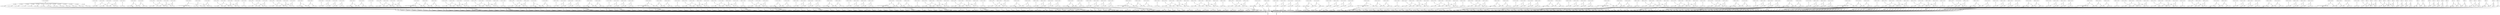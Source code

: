 digraph model {
	0 [ label = "0: {(c < 20), init}" ];
	1 [ label = "1: {(c < 20)}" ];
	2 [ label = "2: {(c < 20)}" ];
	3 [ label = "3: {(c < 20)}" ];
	4 [ label = "4: {(c < 20)}" ];
	5 [ label = "5: {(c < 20)}" ];
	6 [ label = "6: {(c < 20)}" ];
	7 [ label = "7: {(c < 20)}" ];
	8 [ label = "8: {(c < 20)}" ];
	9 [ label = "9: {(c < 20)}" ];
	10 [ label = "10: {(c < 20)}" ];
	11 [ label = "11: {(c < 20)}" ];
	12 [ label = "12: {(c < 20)}" ];
	13 [ label = "13: {(c < 20)}" ];
	14 [ label = "14: {(c < 20)}" ];
	15 [ label = "15: {(c < 20)}" ];
	16 [ label = "16: {(c < 20)}" ];
	17 [ label = "17: {(c < 20)}" ];
	18 [ label = "18: {(c < 20)}" ];
	19 [ label = "19: {(c < 20)}" ];
	20 [ label = "20: {(c < 20)}" ];
	21 [ label = "21: {(c < 20)}" ];
	22 [ label = "22: {(c < 20)}" ];
	23 [ label = "23: {(c < 20)}" ];
	24 [ label = "24: {(c < 20)}" ];
	25 [ label = "25: {(c < 20)}" ];
	26 [ label = "26: {(c < 20)}" ];
	27 [ label = "27: {(c < 20)}" ];
	28 [ label = "28: {(c < 20)}" ];
	29 [ label = "29: {(c < 20)}" ];
	30 [ label = "30: {(c < 20)}" ];
	31 [ label = "31: {(c < 20)}" ];
	32 [ label = "32: {(c < 20)}" ];
	33 [ label = "33: {(c < 20), bad}" ];
	34 [ label = "34: {(c < 20)}" ];
	35 [ label = "35: {(c < 20)}" ];
	36 [ label = "36: {(c < 20)}" ];
	37 [ label = "37: {(c < 20)}" ];
	38 [ label = "38: {(c < 20)}" ];
	39 [ label = "39: {(c < 20)}" ];
	40 [ label = "40: {(c < 20)}" ];
	41 [ label = "41: {(c < 20), counterexample_target
goal}" ];
	42 [ label = "42: {(c < 20)}" ];
	43 [ label = "43: {(c < 20)}" ];
	44 [ label = "44: {(c < 20)}" ];
	45 [ label = "45: {(c < 20)}" ];
	46 [ label = "46: {(c < 20)}" ];
	47 [ label = "47: {(c < 20)}" ];
	48 [ label = "48: {(c < 20)}" ];
	49 [ label = "49: {(c < 20)}" ];
	50 [ label = "50: {(c < 20)}" ];
	51 [ label = "51: {(c < 20)}" ];
	52 [ label = "52: {(c < 20)}" ];
	53 [ label = "53: {(c < 20)}" ];
	54 [ label = "54: {(c < 20)}" ];
	55 [ label = "55: {(c < 20)}" ];
	56 [ label = "56: {(c < 20)}" ];
	57 [ label = "57: {(c < 20)}" ];
	58 [ label = "58: {(c < 20)}" ];
	59 [ label = "59: {(c < 20)}" ];
	60 [ label = "60: {(c < 20)}" ];
	61 [ label = "61: {(c < 20), bad}" ];
	62 [ label = "62: {(c < 20)}" ];
	63 [ label = "63: {(c < 20)}" ];
	64 [ label = "64: {(c < 20)}" ];
	65 [ label = "65: {(c < 20)}" ];
	66 [ label = "66: {(c < 20)}" ];
	67 [ label = "67: {(c < 20)}" ];
	68 [ label = "68: {(c < 20)}" ];
	69 [ label = "69: {(c < 20)}" ];
	70 [ label = "70: {(c < 20)}" ];
	71 [ label = "71: {(c < 20)}" ];
	72 [ label = "72: {(c < 20)}" ];
	73 [ label = "73: {(c < 20)}" ];
	74 [ label = "74: {(c < 20)}" ];
	75 [ label = "75: {(c < 20)}" ];
	76 [ label = "76: {(c < 20)}" ];
	77 [ label = "77: {(c < 20)}" ];
	78 [ label = "78: {(c < 20)}" ];
	79 [ label = "79: {(c < 20)}" ];
	80 [ label = "80: {(c < 20)}" ];
	81 [ label = "81: {(c < 20)}" ];
	82 [ label = "82: {(c < 20)}" ];
	83 [ label = "83: {(c < 20)}" ];
	84 [ label = "84: {(c < 20)}" ];
	85 [ label = "85: {(c < 20)}" ];
	86 [ label = "86: {(c < 20)}" ];
	87 [ label = "87: {(c < 20)}" ];
	88 [ label = "88: {(c < 20)}" ];
	89 [ label = "89: {(c < 20)}" ];
	90 [ label = "90: {(c < 20)}" ];
	91 [ label = "91: {(c < 20)}" ];
	92 [ label = "92: {(c < 20), bad}" ];
	93 [ label = "93: {(c < 20)}" ];
	94 [ label = "94: {(c < 20)}" ];
	95 [ label = "95: {(c < 20)}" ];
	96 [ label = "96: {(c < 20)}" ];
	97 [ label = "97: {(c < 20), counterexample_target
goal}" ];
	98 [ label = "98: {(c < 20)}" ];
	99 [ label = "99: {(c < 20)}" ];
	100 [ label = "100: {(c < 20)}" ];
	101 [ label = "101: {(c < 20)}" ];
	102 [ label = "102: {(c < 20)}" ];
	103 [ label = "103: {(c < 20)}" ];
	104 [ label = "104: {(c < 20)}" ];
	105 [ label = "105: {(c < 20)}" ];
	106 [ label = "106: {(c < 20)}" ];
	107 [ label = "107: {(c < 20)}" ];
	108 [ label = "108: {(c < 20)}" ];
	109 [ label = "109: {(c < 20)}" ];
	110 [ label = "110: {(c < 20)}" ];
	111 [ label = "111: {(c < 20)}" ];
	112 [ label = "112: {(c < 20)}" ];
	113 [ label = "113: {(c < 20)}" ];
	114 [ label = "114: {(c < 20)}" ];
	115 [ label = "115: {(c < 20)}" ];
	116 [ label = "116: {(c < 20)}" ];
	117 [ label = "117: {(c < 20)}" ];
	118 [ label = "118: {(c < 20)}" ];
	119 [ label = "119: {(c < 20)}" ];
	120 [ label = "120: {(c < 20)}" ];
	121 [ label = "121: {(c < 20)}" ];
	122 [ label = "122: {(c < 20)}" ];
	123 [ label = "123: {(c < 20)}" ];
	124 [ label = "124: {(c < 20), bad}" ];
	125 [ label = "125: {(c < 20)}" ];
	126 [ label = "126: {(c < 20)}" ];
	127 [ label = "127: {(c < 20)}" ];
	128 [ label = "128: {(c < 20)}" ];
	129 [ label = "129: {(c < 20)}" ];
	130 [ label = "130: {(c < 20)}" ];
	131 [ label = "131: {(c < 20)}" ];
	132 [ label = "132: {(c < 20)}" ];
	133 [ label = "133: {(c < 20)}" ];
	134 [ label = "134: {(c < 20)}" ];
	135 [ label = "135: {(c < 20)}" ];
	136 [ label = "136: {(c < 20)}" ];
	137 [ label = "137: {(c < 20)}" ];
	138 [ label = "138: {(c < 20)}" ];
	139 [ label = "139: {(c < 20)}" ];
	140 [ label = "140: {(c < 20)}" ];
	141 [ label = "141: {(c < 20)}" ];
	142 [ label = "142: {(c < 20)}" ];
	143 [ label = "143: {(c < 20)}" ];
	144 [ label = "144: {(c < 20)}" ];
	145 [ label = "145: {(c < 20)}" ];
	146 [ label = "146: {(c < 20)}" ];
	147 [ label = "147: {(c < 20)}" ];
	148 [ label = "148: {(c < 20)}" ];
	149 [ label = "149: {(c < 20)}" ];
	150 [ label = "150: {(c < 20)}" ];
	151 [ label = "151: {(c < 20)}" ];
	152 [ label = "152: {(c < 20)}" ];
	153 [ label = "153: {(c < 20)}" ];
	154 [ label = "154: {(c < 20), bad}" ];
	155 [ label = "155: {(c < 20)}" ];
	156 [ label = "156: {(c < 20)}" ];
	157 [ label = "157: {(c < 20)}" ];
	158 [ label = "158: {(c < 20)}" ];
	159 [ label = "159: {(c < 20)}" ];
	160 [ label = "160: {(c < 20), counterexample_target
goal}" ];
	161 [ label = "161: {(c < 20)}" ];
	162 [ label = "162: {(c < 20)}" ];
	163 [ label = "163: {(c < 20)}" ];
	164 [ label = "164: {(c < 20)}" ];
	165 [ label = "165: {(c < 20)}" ];
	166 [ label = "166: {(c < 20)}" ];
	167 [ label = "167: {(c < 20)}" ];
	168 [ label = "168: {(c < 20)}" ];
	169 [ label = "169: {(c < 20)}" ];
	170 [ label = "170: {(c < 20)}" ];
	171 [ label = "171: {(c < 20)}" ];
	172 [ label = "172: {(c < 20)}" ];
	173 [ label = "173: {(c < 20)}" ];
	174 [ label = "174: {(c < 20)}" ];
	175 [ label = "175: {(c < 20)}" ];
	176 [ label = "176: {(c < 20)}" ];
	177 [ label = "177: {(c < 20)}" ];
	178 [ label = "178: {(c < 20)}" ];
	179 [ label = "179: {(c < 20)}" ];
	180 [ label = "180: {(c < 20)}" ];
	181 [ label = "181: {(c < 20)}" ];
	182 [ label = "182: {(c < 20)}" ];
	183 [ label = "183: {(c < 20)}" ];
	184 [ label = "184: {(c < 20)}" ];
	185 [ label = "185: {(c < 20), bad}" ];
	186 [ label = "186: {(c < 20)}" ];
	187 [ label = "187: {(c < 20)}" ];
	188 [ label = "188: {(c < 20)}" ];
	189 [ label = "189: {(c < 20)}" ];
	190 [ label = "190: {(c < 20)}" ];
	191 [ label = "191: {(c < 20)}" ];
	192 [ label = "192: {(c < 20)}" ];
	193 [ label = "193: {(c < 20)}" ];
	194 [ label = "194: {(c < 20)}" ];
	195 [ label = "195: {(c < 20)}" ];
	196 [ label = "196: {(c < 20)}" ];
	197 [ label = "197: {(c < 20)}" ];
	198 [ label = "198: {(c < 20)}" ];
	199 [ label = "199: {(c < 20)}" ];
	200 [ label = "200: {(c < 20)}" ];
	201 [ label = "201: {(c < 20)}" ];
	202 [ label = "202: {(c < 20)}" ];
	203 [ label = "203: {(c < 20)}" ];
	204 [ label = "204: {(c < 20)}" ];
	205 [ label = "205: {(c < 20)}" ];
	206 [ label = "206: {(c < 20)}" ];
	207 [ label = "207: {(c < 20)}" ];
	208 [ label = "208: {(c < 20)}" ];
	209 [ label = "209: {(c < 20)}" ];
	210 [ label = "210: {(c < 20)}" ];
	211 [ label = "211: {(c < 20)}" ];
	212 [ label = "212: {(c < 20)}" ];
	213 [ label = "213: {(c < 20)}" ];
	214 [ label = "214: {(c < 20), bad}" ];
	215 [ label = "215: {(c < 20)}" ];
	216 [ label = "216: {(c < 20)}" ];
	217 [ label = "217: {(c < 20)}" ];
	218 [ label = "218: {(c < 20)}" ];
	219 [ label = "219: {(c < 20)}" ];
	220 [ label = "220: {(c < 20)}" ];
	221 [ label = "221: {(c < 20), counterexample_target
goal}" ];
	222 [ label = "222: {(c < 20)}" ];
	223 [ label = "223: {(c < 20)}" ];
	224 [ label = "224: {(c < 20)}" ];
	225 [ label = "225: {(c < 20)}" ];
	226 [ label = "226: {(c < 20)}" ];
	227 [ label = "227: {(c < 20)}" ];
	228 [ label = "228: {(c < 20)}" ];
	229 [ label = "229: {(c < 20)}" ];
	230 [ label = "230: {(c < 20)}" ];
	231 [ label = "231: {(c < 20)}" ];
	232 [ label = "232: {(c < 20)}" ];
	233 [ label = "233: {(c < 20)}" ];
	234 [ label = "234: {(c < 20)}" ];
	235 [ label = "235: {(c < 20)}" ];
	236 [ label = "236: {(c < 20)}" ];
	237 [ label = "237: {(c < 20)}" ];
	238 [ label = "238: {(c < 20)}" ];
	239 [ label = "239: {(c < 20)}" ];
	240 [ label = "240: {(c < 20)}" ];
	241 [ label = "241: {(c < 20)}" ];
	242 [ label = "242: {(c < 20)}" ];
	243 [ label = "243: {(c < 20)}" ];
	244 [ label = "244: {(c < 20), bad}" ];
	245 [ label = "245: {(c < 20)}" ];
	246 [ label = "246: {(c < 20)}" ];
	247 [ label = "247: {(c < 20)}" ];
	248 [ label = "248: {(c < 20)}" ];
	249 [ label = "249: {(c < 20)}" ];
	250 [ label = "250: {(c < 20)}" ];
	251 [ label = "251: {(c < 20)}" ];
	252 [ label = "252: {(c < 20)}" ];
	253 [ label = "253: {(c < 20)}" ];
	254 [ label = "254: {(c < 20)}" ];
	255 [ label = "255: {(c < 20)}" ];
	256 [ label = "256: {(c < 20)}" ];
	257 [ label = "257: {(c < 20)}" ];
	258 [ label = "258: {(c < 20)}" ];
	259 [ label = "259: {(c < 20)}" ];
	260 [ label = "260: {(c < 20)}" ];
	261 [ label = "261: {(c < 20)}" ];
	262 [ label = "262: {(c < 20)}" ];
	263 [ label = "263: {(c < 20)}" ];
	264 [ label = "264: {(c < 20)}" ];
	265 [ label = "265: {(c < 20)}" ];
	266 [ label = "266: {(c < 20)}" ];
	267 [ label = "267: {(c < 20)}" ];
	268 [ label = "268: {(c < 20)}" ];
	269 [ label = "269: {(c < 20)}" ];
	270 [ label = "270: {(c < 20)}" ];
	271 [ label = "271: {(c < 20)}" ];
	272 [ label = "272: {(c < 20)}" ];
	273 [ label = "273: {(c < 20), bad}" ];
	274 [ label = "274: {(c < 20)}" ];
	275 [ label = "275: {(c < 20)}" ];
	276 [ label = "276: {(c < 20)}" ];
	277 [ label = "277: {(c < 20)}" ];
	278 [ label = "278: {(c < 20)}" ];
	279 [ label = "279: {(c < 20)}" ];
	280 [ label = "280: {(c < 20), counterexample_target
goal}" ];
	281 [ label = "281: {(c < 20)}" ];
	282 [ label = "282: {(c < 20)}" ];
	283 [ label = "283: {(c < 20)}" ];
	284 [ label = "284: {(c < 20)}" ];
	285 [ label = "285: {(c < 20)}" ];
	286 [ label = "286: {(c < 20)}" ];
	287 [ label = "287: {(c < 20)}" ];
	288 [ label = "288: {(c < 20)}" ];
	289 [ label = "289: {(c < 20)}" ];
	290 [ label = "290: {(c < 20)}" ];
	291 [ label = "291: {(c < 20)}" ];
	292 [ label = "292: {(c < 20)}" ];
	293 [ label = "293: {(c < 20)}" ];
	294 [ label = "294: {(c < 20)}" ];
	295 [ label = "295: {(c < 20)}" ];
	296 [ label = "296: {(c < 20)}" ];
	297 [ label = "297: {(c < 20)}" ];
	298 [ label = "298: {(c < 20)}" ];
	299 [ label = "299: {(c < 20)}" ];
	300 [ label = "300: {(c < 20)}" ];
	301 [ label = "301: {(c < 20)}" ];
	302 [ label = "302: {(c < 20)}" ];
	303 [ label = "303: {(c < 20), bad}" ];
	304 [ label = "304: {(c < 20)}" ];
	305 [ label = "305: {(c < 20)}" ];
	306 [ label = "306: {(c < 20)}" ];
	307 [ label = "307: {(c < 20)}" ];
	308 [ label = "308: {(c < 20)}" ];
	309 [ label = "309: {(c < 20)}" ];
	310 [ label = "310: {(c < 20)}" ];
	311 [ label = "311: {(c < 20)}" ];
	312 [ label = "312: {(c < 20)}" ];
	313 [ label = "313: {(c < 20)}" ];
	314 [ label = "314: {(c < 20)}" ];
	315 [ label = "315: {(c < 20)}" ];
	316 [ label = "316: {(c < 20)}" ];
	317 [ label = "317: {(c < 20)}" ];
	318 [ label = "318: {(c < 20)}" ];
	319 [ label = "319: {(c < 20)}" ];
	320 [ label = "320: {(c < 20)}" ];
	321 [ label = "321: {(c < 20)}" ];
	322 [ label = "322: {(c < 20)}" ];
	323 [ label = "323: {(c < 20)}" ];
	324 [ label = "324: {(c < 20)}" ];
	325 [ label = "325: {(c < 20)}" ];
	326 [ label = "326: {(c < 20)}" ];
	327 [ label = "327: {(c < 20)}" ];
	328 [ label = "328: {(c < 20)}" ];
	329 [ label = "329: {(c < 20)}" ];
	330 [ label = "330: {(c < 20)}" ];
	331 [ label = "331: {(c < 20)}" ];
	332 [ label = "332: {(c < 20), bad}" ];
	333 [ label = "333: {(c < 20)}" ];
	334 [ label = "334: {(c < 20)}" ];
	335 [ label = "335: {(c < 20)}" ];
	336 [ label = "336: {(c < 20)}" ];
	337 [ label = "337: {(c < 20)}" ];
	338 [ label = "338: {(c < 20)}" ];
	339 [ label = "339: {(c < 20), counterexample_target
goal}" ];
	340 [ label = "340: {(c < 20)}" ];
	341 [ label = "341: {(c < 20)}" ];
	342 [ label = "342: {(c < 20)}" ];
	343 [ label = "343: {(c < 20)}" ];
	344 [ label = "344: {(c < 20)}" ];
	345 [ label = "345: {(c < 20)}" ];
	346 [ label = "346: {(c < 20)}" ];
	347 [ label = "347: {(c < 20)}" ];
	348 [ label = "348: {(c < 20)}" ];
	349 [ label = "349: {(c < 20)}" ];
	350 [ label = "350: {(c < 20)}" ];
	351 [ label = "351: {(c < 20)}" ];
	352 [ label = "352: {(c < 20)}" ];
	353 [ label = "353: {(c < 20)}" ];
	354 [ label = "354: {(c < 20)}" ];
	355 [ label = "355: {(c < 20)}" ];
	356 [ label = "356: {(c < 20)}" ];
	357 [ label = "357: {(c < 20)}" ];
	358 [ label = "358: {(c < 20)}" ];
	359 [ label = "359: {(c < 20)}" ];
	360 [ label = "360: {(c < 20)}" ];
	361 [ label = "361: {(c < 20)}" ];
	362 [ label = "362: {(c < 20), bad}" ];
	363 [ label = "363: {(c < 20)}" ];
	364 [ label = "364: {(c < 20)}" ];
	365 [ label = "365: {(c < 20)}" ];
	366 [ label = "366: {(c < 20)}" ];
	367 [ label = "367: {(c < 20)}" ];
	368 [ label = "368: {(c < 20)}" ];
	369 [ label = "369: {(c < 20)}" ];
	370 [ label = "370: {(c < 20)}" ];
	371 [ label = "371: {(c < 20)}" ];
	372 [ label = "372: {(c < 20)}" ];
	373 [ label = "373: {(c < 20)}" ];
	374 [ label = "374: {(c < 20)}" ];
	375 [ label = "375: {(c < 20)}" ];
	376 [ label = "376: {(c < 20)}" ];
	377 [ label = "377: {(c < 20)}" ];
	378 [ label = "378: {(c < 20)}" ];
	379 [ label = "379: {(c < 20)}" ];
	380 [ label = "380: {(c < 20)}" ];
	381 [ label = "381: {(c < 20)}" ];
	382 [ label = "382: {(c < 20)}" ];
	383 [ label = "383: {(c < 20)}" ];
	384 [ label = "384: {(c < 20)}" ];
	385 [ label = "385: {(c < 20)}" ];
	386 [ label = "386: {(c < 20)}" ];
	387 [ label = "387: {(c < 20)}" ];
	388 [ label = "388: {(c < 20)}" ];
	389 [ label = "389: {(c < 20)}" ];
	390 [ label = "390: {(c < 20)}" ];
	391 [ label = "391: {(c < 20), bad}" ];
	392 [ label = "392: {(c < 20)}" ];
	393 [ label = "393: {(c < 20)}" ];
	394 [ label = "394: {(c < 20)}" ];
	395 [ label = "395: {(c < 20)}" ];
	396 [ label = "396: {(c < 20)}" ];
	397 [ label = "397: {(c < 20)}" ];
	398 [ label = "398: {(c < 20), counterexample_target
goal}" ];
	399 [ label = "399: {(c < 20)}" ];
	400 [ label = "400: {(c < 20)}" ];
	401 [ label = "401: {(c < 20)}" ];
	402 [ label = "402: {(c < 20)}" ];
	403 [ label = "403: {(c < 20)}" ];
	404 [ label = "404: {(c < 20)}" ];
	405 [ label = "405: {(c < 20)}" ];
	406 [ label = "406: {(c < 20)}" ];
	407 [ label = "407: {(c < 20)}" ];
	408 [ label = "408: {(c < 20)}" ];
	409 [ label = "409: {(c < 20)}" ];
	410 [ label = "410: {(c < 20)}" ];
	411 [ label = "411: {(c < 20)}" ];
	412 [ label = "412: {(c < 20)}" ];
	413 [ label = "413: {(c < 20)}" ];
	414 [ label = "414: {(c < 20)}" ];
	415 [ label = "415: {(c < 20)}" ];
	416 [ label = "416: {(c < 20)}" ];
	417 [ label = "417: {(c < 20)}" ];
	418 [ label = "418: {(c < 20)}" ];
	419 [ label = "419: {(c < 20)}" ];
	420 [ label = "420: {(c < 20)}" ];
	421 [ label = "421: {(c < 20), bad}" ];
	422 [ label = "422: {(c < 20)}" ];
	423 [ label = "423: {(c < 20)}" ];
	424 [ label = "424: {(c < 20)}" ];
	425 [ label = "425: {(c < 20)}" ];
	426 [ label = "426: {(c < 20)}" ];
	427 [ label = "427: {(c < 20)}" ];
	428 [ label = "428: {(c < 20)}" ];
	429 [ label = "429: {(c < 20)}" ];
	430 [ label = "430: {(c < 20)}" ];
	431 [ label = "431: {(c < 20)}" ];
	432 [ label = "432: {(c < 20)}" ];
	433 [ label = "433: {(c < 20)}" ];
	434 [ label = "434: {(c < 20)}" ];
	435 [ label = "435: {(c < 20)}" ];
	436 [ label = "436: {(c < 20)}" ];
	437 [ label = "437: {(c < 20)}" ];
	438 [ label = "438: {(c < 20)}" ];
	439 [ label = "439: {(c < 20)}" ];
	440 [ label = "440: {(c < 20)}" ];
	441 [ label = "441: {(c < 20)}" ];
	442 [ label = "442: {(c < 20)}" ];
	443 [ label = "443: {(c < 20)}" ];
	444 [ label = "444: {(c < 20)}" ];
	445 [ label = "445: {(c < 20)}" ];
	446 [ label = "446: {(c < 20)}" ];
	447 [ label = "447: {(c < 20)}" ];
	448 [ label = "448: {(c < 20)}" ];
	449 [ label = "449: {(c < 20)}" ];
	450 [ label = "450: {(c < 20), bad}" ];
	451 [ label = "451: {(c < 20)}" ];
	452 [ label = "452: {(c < 20)}" ];
	453 [ label = "453: {(c < 20)}" ];
	454 [ label = "454: {(c < 20)}" ];
	455 [ label = "455: {(c < 20)}" ];
	456 [ label = "456: {(c < 20)}" ];
	457 [ label = "457: {(c < 20), counterexample_target
goal}" ];
	458 [ label = "458: {(c < 20)}" ];
	459 [ label = "459: {(c < 20)}" ];
	460 [ label = "460: {(c < 20)}" ];
	461 [ label = "461: {(c < 20)}" ];
	462 [ label = "462: {(c < 20)}" ];
	463 [ label = "463: {(c < 20)}" ];
	464 [ label = "464: {(c < 20)}" ];
	465 [ label = "465: {(c < 20)}" ];
	466 [ label = "466: {(c < 20)}" ];
	467 [ label = "467: {(c < 20)}" ];
	468 [ label = "468: {(c < 20)}" ];
	469 [ label = "469: {(c < 20)}" ];
	470 [ label = "470: {(c < 20)}" ];
	471 [ label = "471: {(c < 20)}" ];
	472 [ label = "472: {(c < 20)}" ];
	473 [ label = "473: {(c < 20)}" ];
	474 [ label = "474: {(c < 20)}" ];
	475 [ label = "475: {(c < 20)}" ];
	476 [ label = "476: {(c < 20)}" ];
	477 [ label = "477: {(c < 20)}" ];
	478 [ label = "478: {(c < 20)}" ];
	479 [ label = "479: {(c < 20)}" ];
	480 [ label = "480: {(c < 20), bad}" ];
	481 [ label = "481: {(c < 20)}" ];
	482 [ label = "482: {(c < 20)}" ];
	483 [ label = "483: {(c < 20)}" ];
	484 [ label = "484: {(c < 20)}" ];
	485 [ label = "485: {(c < 20)}" ];
	486 [ label = "486: {(c < 20)}" ];
	487 [ label = "487: {(c < 20)}" ];
	488 [ label = "488: {(c < 20)}" ];
	489 [ label = "489: {(c < 20)}" ];
	490 [ label = "490: {(c < 20)}" ];
	491 [ label = "491: {(c < 20)}" ];
	492 [ label = "492: {(c < 20)}" ];
	493 [ label = "493: {(c < 20)}" ];
	494 [ label = "494: {(c < 20)}" ];
	495 [ label = "495: {(c < 20)}" ];
	496 [ label = "496: {(c < 20)}" ];
	497 [ label = "497: {(c < 20)}" ];
	498 [ label = "498: {(c < 20)}" ];
	499 [ label = "499: {(c < 20)}" ];
	500 [ label = "500: {(c < 20)}" ];
	501 [ label = "501: {(c < 20)}" ];
	502 [ label = "502: {(c < 20)}" ];
	503 [ label = "503: {(c < 20)}" ];
	504 [ label = "504: {(c < 20)}" ];
	505 [ label = "505: {(c < 20)}" ];
	506 [ label = "506: {(c < 20)}" ];
	507 [ label = "507: {(c < 20)}" ];
	508 [ label = "508: {(c < 20)}" ];
	509 [ label = "509: {(c < 20), bad}" ];
	510 [ label = "510: {(c < 20)}" ];
	511 [ label = "511: {(c < 20)}" ];
	512 [ label = "512: {(c < 20)}" ];
	513 [ label = "513: {(c < 20)}" ];
	514 [ label = "514: {(c < 20)}" ];
	515 [ label = "515: {(c < 20)}" ];
	516 [ label = "516: {(c < 20), counterexample_target
goal}" ];
	517 [ label = "517: {(c < 20)}" ];
	518 [ label = "518: {(c < 20)}" ];
	519 [ label = "519: {(c < 20)}" ];
	520 [ label = "520: {(c < 20)}" ];
	521 [ label = "521: {(c < 20)}" ];
	522 [ label = "522: {(c < 20)}" ];
	523 [ label = "523: {(c < 20)}" ];
	524 [ label = "524: {(c < 20)}" ];
	525 [ label = "525: {(c < 20)}" ];
	526 [ label = "526: {(c < 20)}" ];
	527 [ label = "527: {(c < 20)}" ];
	528 [ label = "528: {(c < 20)}" ];
	529 [ label = "529: {(c < 20)}" ];
	530 [ label = "530: {(c < 20)}" ];
	531 [ label = "531: {(c < 20)}" ];
	532 [ label = "532: {(c < 20)}" ];
	533 [ label = "533: {(c < 20)}" ];
	534 [ label = "534: {(c < 20)}" ];
	535 [ label = "535: {(c < 20)}" ];
	536 [ label = "536: {(c < 20)}" ];
	537 [ label = "537: {(c < 20)}" ];
	538 [ label = "538: {(c < 20)}" ];
	539 [ label = "539: {(c < 20), bad}" ];
	540 [ label = "540: {(c < 20)}" ];
	541 [ label = "541: {(c < 20)}" ];
	542 [ label = "542: {(c < 20)}" ];
	543 [ label = "543: {(c < 20)}" ];
	544 [ label = "544: {(c < 20)}" ];
	545 [ label = "545: {(c < 20)}" ];
	546 [ label = "546: {(c < 20)}" ];
	547 [ label = "547: {(c < 20)}" ];
	548 [ label = "548: {(c < 20)}" ];
	549 [ label = "549: {(c < 20)}" ];
	550 [ label = "550: {(c < 20)}" ];
	551 [ label = "551: {(c < 20)}" ];
	552 [ label = "552: {(c < 20)}" ];
	553 [ label = "553: {(c < 20)}" ];
	554 [ label = "554: {(c < 20)}" ];
	555 [ label = "555: {(c < 20)}" ];
	556 [ label = "556: {(c < 20)}" ];
	557 [ label = "557: {(c < 20)}" ];
	558 [ label = "558: {(c < 20)}" ];
	559 [ label = "559: {(c < 20)}" ];
	560 [ label = "560: {(c < 20)}" ];
	561 [ label = "561: {(c < 20)}" ];
	562 [ label = "562: {(c < 20)}" ];
	563 [ label = "563: {(c < 20)}" ];
	564 [ label = "564: {(c < 20)}" ];
	565 [ label = "565: {(c < 20)}" ];
	566 [ label = "566: {(c < 20)}" ];
	567 [ label = "567: {(c < 20)}" ];
	568 [ label = "568: {(c < 20), bad}" ];
	569 [ label = "569: {(c < 20)}" ];
	570 [ label = "570: {(c < 20)}" ];
	571 [ label = "571: {(c < 20)}" ];
	572 [ label = "572: {(c < 20)}" ];
	573 [ label = "573: {(c < 20)}" ];
	574 [ label = "574: {(c < 20)}" ];
	575 [ label = "575: {(c < 20), counterexample_target
goal}" ];
	576 [ label = "576: {}" ];
	577 [ label = "577: {}" ];
	578 [ label = "578: {}" ];
	579 [ label = "579: {}" ];
	580 [ label = "580: {}" ];
	581 [ label = "581: {}" ];
	582 [ label = "582: {}" ];
	583 [ label = "583: {}" ];
	584 [ label = "584: {}" ];
	585 [ label = "585: {}" ];
	586 [ label = "586: {}" ];
	587 [ label = "587: {}" ];
	588 [ label = "588: {}" ];
	589 [ label = "589: {}" ];
	590 [ label = "590: {}" ];
	591 [ label = "591: {}" ];
	592 [ label = "592: {}" ];
	593 [ label = "593: {}" ];
	594 [ label = "594: {}" ];
	595 [ label = "595: {}" ];
	596 [ label = "596: {}" ];
	597 [ label = "597: {}" ];
	598 [ label = "598: {}" ];
	599 [ label = "599: {}" ];
	600 [ label = "600: {}" ];
	601 [ label = "601: {}" ];
	602 [ label = "602: {}" ];
	603 [ label = "603: {}" ];
	604 [ label = "604: {}" ];
	605 [ label = "605: {}" ];
	606 [ label = "606: {}" ];
	607 [ label = "607: {}" ];
	608 [ label = "608: {}" ];
	609 [ label = "609: {}" ];
	610 [ label = "610: {}" ];
	611 [ label = "611: {}" ];
	612 [ label = "612: {}" ];
	613 [ label = "613: {}" ];
	614 [ label = "614: {}" ];
	615 [ label = "615: {}" ];
	616 [ label = "616: {}" ];
	617 [ label = "617: {}" ];
	618 [ label = "618: {}" ];
	619 [ label = "619: {}" ];
	620 [ label = "620: {bad}" ];
	621 [ label = "621: {bad}" ];
	622 [ label = "622: {}" ];
	623 [ label = "623: {}" ];
	624 [ label = "624: {}" ];
	625 [ label = "625: {}" ];
	626 [ label = "626: {}" ];
	627 [ label = "627: {}" ];
	628 [ label = "628: {}" ];
	629 [ label = "629: {}" ];
	630 [ label = "630: {}" ];
	631 [ label = "631: {}" ];
	632 [ label = "632: {}" ];
	633 [ label = "633: {}" ];
	634 [ label = "634: {goal}" ];
	635 [ label = "635: {}" ];
	636 [ label = "636: {counterexample_target}" ];
	"0c0" [shape = "point"];
	0 -> "0c0";
	"0c0" -> 1 [ label= "0.0714286" ];
	"0c0" -> 2 [ label= "0.0714286" ];
	"0c0" -> 3 [ label= "0.0714286" ];
	"0c0" -> 4 [ label= "0.0714286" ];
	"0c0" -> 5 [ label= "0.0714286" ];
	"0c0" -> 6 [ label= "0.0714286" ];
	"0c0" -> 7 [ label= "0.0714286" ];
	"0c0" -> 8 [ label= "0.0714286" ];
	"0c0" -> 9 [ label= "0.0714286" ];
	"0c0" -> 10 [ label= "0.0714286" ];
	"0c0" -> 11 [ label= "0.0714286" ];
	"0c0" -> 12 [ label= "0.0714286" ];
	"0c0" -> 13 [ label= "0.0714286" ];
	"0c0" -> 14 [ label= "0.0714286" ];
	"1c0" [shape = "point"];
	1 -> "1c0";
	"1c0" -> 635 [ label= "1.33227e-15" ];
	"1c0" -> 636 [ label= "1" ];
	"2c0" [shape = "point"];
	2 -> "2c0";
	"2c0" -> 635 [ label= "7.19425e-14" ];
	"2c0" -> 636 [ label= "1" ];
	"3c0" [shape = "point"];
	3 -> "3c0";
	"3c0" -> 635 [ label= "2.61491e-12" ];
	"3c0" -> 636 [ label= "1" ];
	"4c0" [shape = "point"];
	4 -> "4c0";
	"4c0" -> 635 [ label= "7.12771e-11" ];
	"4c0" -> 636 [ label= "1" ];
	"5c0" [shape = "point"];
	5 -> "5c0";
	"5c0" -> 635 [ label= "0" ];
	"5c0" -> 636 [ label= "1" ];
	"6c0" [shape = "point"];
	6 -> "6c0";
	"6c0" -> 635 [ label= "7.19425e-14" ];
	"6c0" -> 636 [ label= "1" ];
	"7c0" [shape = "point"];
	7 -> "7c0";
	"7c0" -> 635 [ label= "2.61491e-12" ];
	"7c0" -> 636 [ label= "1" ];
	"8c0" [shape = "point"];
	8 -> "8c0";
	"8c0" -> 635 [ label= "0" ];
	"8c0" -> 636 [ label= "1" ];
	"9c0" [shape = "point"];
	9 -> "9c0";
	"9c0" -> 635 [ label= "0" ];
	"9c0" -> 636 [ label= "1" ];
	"10c0" [shape = "point"];
	10 -> "10c0";
	"10c0" -> 635 [ label= "1.33227e-15" ];
	"10c0" -> 636 [ label= "1" ];
	"11c0" [shape = "point"];
	11 -> "11c0";
	"11c0" -> 635 [ label= "7.19425e-14" ];
	"11c0" -> 636 [ label= "1" ];
	"12c0" [shape = "point"];
	12 -> "12c0";
	"12c0" -> 635 [ label= "0" ];
	"12c0" -> 636 [ label= "1" ];
	"13c0" [shape = "point"];
	13 -> "13c0";
	"13c0" -> 635 [ label= "0" ];
	"13c0" -> 636 [ label= "1" ];
	"14c0" [shape = "point"];
	14 -> "14c0";
	"14c0" -> 635 [ label= "1.33227e-15" ];
	"14c0" -> 636 [ label= "1" ];
	"15c0" [shape = "point"];
	15 -> "15c0";
	"15c0" -> 30 [ label= "1" ];
	"16c0" [shape = "point"];
	16 -> "16c0";
	"16c0" -> 29 [ label= "0.1" ];
	"16c0" -> 30 [ label= "0.9" ];
	"17c0" [shape = "point"];
	17 -> "17c0";
	"17c0" -> 29 [ label= "0.9" ];
	"17c0" -> 32 [ label= "0.1" ];
	"18c0" [shape = "point"];
	18 -> "18c0";
	"18c0" -> 32 [ label= "0.9" ];
	"18c0" -> 34 [ label= "0.1" ];
	"19c0" [shape = "point"];
	19 -> "19c0";
	"19c0" -> 31 [ label= "1" ];
	"20c0" [shape = "point"];
	20 -> "20c0";
	"20c0" -> 33 [ label= "0.9" ];
	"20c0" -> 35 [ label= "0.1" ];
	"21c0" [shape = "point"];
	21 -> "21c0";
	"21c0" -> 35 [ label= "0.9" ];
	"21c0" -> 36 [ label= "0.1" ];
	"22c0" [shape = "point"];
	22 -> "22c0";
	"22c0" -> 37 [ label= "1" ];
	"23c0" [shape = "point"];
	23 -> "23c0";
	"23c0" -> 37 [ label= "0.9" ];
	"23c0" -> 40 [ label= "0.1" ];
	"24c0" [shape = "point"];
	24 -> "24c0";
	"24c0" -> 38 [ label= "0.1" ];
	"24c0" -> 40 [ label= "0.9" ];
	"25c0" [shape = "point"];
	25 -> "25c0";
	"25c0" -> 38 [ label= "0.9" ];
	"25c0" -> 39 [ label= "0.1" ];
	"26c0" [shape = "point"];
	26 -> "26c0";
	"26c0" -> 41 [ label= "0.9" ];
	"26c0" -> 42 [ label= "0.1" ];
	"27c0" [shape = "point"];
	27 -> "27c0";
	"27c0" -> 42 [ label= "0.9" ];
	"27c0" -> 43 [ label= "0.1" ];
	"28c0" [shape = "point"];
	28 -> "28c0";
	"28c0" -> 43 [ label= "0.9" ];
	"28c0" -> 44 [ label= "0.1" ];
	"29c0" [shape = "point"];
	29 -> "29c0";
	"29c0" -> 635 [ label= "6.07292e-13" ];
	"29c0" -> 636 [ label= "1" ];
	"30c0" [shape = "point"];
	30 -> "30c0";
	"30c0" -> 635 [ label= "1.25455e-14" ];
	"30c0" -> 636 [ label= "1" ];
	"31c0" [shape = "point"];
	31 -> "31c0";
	"31c0" -> 635 [ label= "1.11022e-16" ];
	"31c0" -> 636 [ label= "1" ];
	"32c0" [shape = "point"];
	32 -> "32c0";
	"32c0" -> 635 [ label= "2.0684e-11" ];
	"32c0" -> 636 [ label= "1" ];
	"33c0" [shape = "point"];
	33 -> "33c0";
	"33c0" -> 33 [ label= "1" ];
	"34c0" [shape = "point"];
	34 -> "34c0";
	"34c0" -> 635 [ label= "5.26616e-10" ];
	"34c0" -> 636 [ label= "1" ];
	"35c0" [shape = "point"];
	35 -> "35c0";
	"35c0" -> 635 [ label= "6.07292e-13" ];
	"35c0" -> 636 [ label= "1" ];
	"36c0" [shape = "point"];
	36 -> "36c0";
	"36c0" -> 635 [ label= "2.06839e-11" ];
	"36c0" -> 636 [ label= "1" ];
	"37c0" [shape = "point"];
	37 -> "37c0";
	"37c0" -> 635 [ label= "0" ];
	"37c0" -> 636 [ label= "1" ];
	"38c0" [shape = "point"];
	38 -> "38c0";
	"38c0" -> 635 [ label= "1.25455e-14" ];
	"38c0" -> 636 [ label= "1" ];
	"39c0" [shape = "point"];
	39 -> "39c0";
	"39c0" -> 635 [ label= "6.07292e-13" ];
	"39c0" -> 636 [ label= "1" ];
	"40c0" [shape = "point"];
	40 -> "40c0";
	"40c0" -> 635 [ label= "1.11022e-16" ];
	"40c0" -> 636 [ label= "1" ];
	"41c0" [shape = "point"];
	41 -> "41c0";
	"41c0" -> 41 [ label= "1" ];
	"42c0" [shape = "point"];
	42 -> "42c0";
	"42c0" -> 635 [ label= "0" ];
	"42c0" -> 636 [ label= "1" ];
	"43c0" [shape = "point"];
	43 -> "43c0";
	"43c0" -> 635 [ label= "1.11022e-16" ];
	"43c0" -> 636 [ label= "1" ];
	"44c0" [shape = "point"];
	44 -> "44c0";
	"44c0" -> 635 [ label= "1.25455e-14" ];
	"44c0" -> 636 [ label= "1" ];
	"45c0" [shape = "point"];
	45 -> "45c0";
	"45c0" -> 60 [ label= "1" ];
	"46c0" [shape = "point"];
	46 -> "46c0";
	"46c0" -> 62 [ label= "1" ];
	"47c0" [shape = "point"];
	47 -> "47c0";
	"47c0" -> 62 [ label= "0.9" ];
	"47c0" -> 63 [ label= "0.1" ];
	"48c0" [shape = "point"];
	48 -> "48c0";
	"48c0" -> 59 [ label= "1" ];
	"49c0" [shape = "point"];
	49 -> "49c0";
	"49c0" -> 65 [ label= "1" ];
	"50c0" [shape = "point"];
	50 -> "50c0";
	"50c0" -> 59 [ label= "0.9" ];
	"50c0" -> 66 [ label= "0.1" ];
	"51c0" [shape = "point"];
	51 -> "51c0";
	"51c0" -> 65 [ label= "0.9" ];
	"51c0" -> 67 [ label= "0.1" ];
	"52c0" [shape = "point"];
	52 -> "52c0";
	"52c0" -> 63 [ label= "0.9" ];
	"52c0" -> 64 [ label= "0.1" ];
	"53c0" [shape = "point"];
	53 -> "53c0";
	"53c0" -> 66 [ label= "0.9" ];
	"53c0" -> 68 [ label= "0.1" ];
	"54c0" [shape = "point"];
	54 -> "54c0";
	"54c0" -> 67 [ label= "0.9" ];
	"54c0" -> 69 [ label= "0.1" ];
	"55c0" [shape = "point"];
	55 -> "55c0";
	"55c0" -> 61 [ label= "0.9" ];
	"55c0" -> 70 [ label= "0.1" ];
	"56c0" [shape = "point"];
	56 -> "56c0";
	"56c0" -> 70 [ label= "0.9" ];
	"56c0" -> 73 [ label= "0.1" ];
	"57c0" [shape = "point"];
	57 -> "57c0";
	"57c0" -> 68 [ label= "0.9" ];
	"57c0" -> 71 [ label= "0.1" ];
	"58c0" [shape = "point"];
	58 -> "58c0";
	"58c0" -> 69 [ label= "0.9" ];
	"58c0" -> 72 [ label= "0.1" ];
	"59c0" [shape = "point"];
	59 -> "59c0";
	"59c0" -> 635 [ label= "1.6122e-10" ];
	"59c0" -> 636 [ label= "1" ];
	"60c0" [shape = "point"];
	60 -> "60c0";
	"60c0" -> 635 [ label= "5.06883e-12" ];
	"60c0" -> 636 [ label= "1" ];
	"61c0" [shape = "point"];
	61 -> "61c0";
	"61c0" -> 61 [ label= "1" ];
	"62c0" [shape = "point"];
	62 -> "62c0";
	"62c0" -> 635 [ label= "1.11577e-13" ];
	"62c0" -> 636 [ label= "1" ];
	"63c0" [shape = "point"];
	63 -> "63c0";
	"63c0" -> 635 [ label= "1.55431e-15" ];
	"63c0" -> 636 [ label= "1" ];
	"64c0" [shape = "point"];
	64 -> "64c0";
	"64c0" -> 635 [ label= "0" ];
	"64c0" -> 636 [ label= "1" ];
	"65c0" [shape = "point"];
	65 -> "65c0";
	"65c0" -> 635 [ label= "3.81517e-09" ];
	"65c0" -> 636 [ label= "1" ];
	"66c0" [shape = "point"];
	66 -> "66c0";
	"66c0" -> 635 [ label= "5.06883e-12" ];
	"66c0" -> 636 [ label= "1" ];
	"67c0" [shape = "point"];
	67 -> "67c0";
	"67c0" -> 635 [ label= "1.6122e-10" ];
	"67c0" -> 636 [ label= "1" ];
	"68c0" [shape = "point"];
	68 -> "68c0";
	"68c0" -> 635 [ label= "1.11577e-13" ];
	"68c0" -> 636 [ label= "1" ];
	"69c0" [shape = "point"];
	69 -> "69c0";
	"69c0" -> 635 [ label= "5.06883e-12" ];
	"69c0" -> 636 [ label= "1" ];
	"70c0" [shape = "point"];
	70 -> "70c0";
	"70c0" -> 635 [ label= "1.55431e-15" ];
	"70c0" -> 636 [ label= "1" ];
	"71c0" [shape = "point"];
	71 -> "71c0";
	"71c0" -> 635 [ label= "1.55431e-15" ];
	"71c0" -> 636 [ label= "1" ];
	"72c0" [shape = "point"];
	72 -> "72c0";
	"72c0" -> 635 [ label= "1.11577e-13" ];
	"72c0" -> 636 [ label= "1" ];
	"73c0" [shape = "point"];
	73 -> "73c0";
	"73c0" -> 635 [ label= "0" ];
	"73c0" -> 636 [ label= "1" ];
	"74c0" [shape = "point"];
	74 -> "74c0";
	"74c0" -> 89 [ label= "0.1" ];
	"74c0" -> 91 [ label= "0.9" ];
	"75c0" [shape = "point"];
	75 -> "75c0";
	"75c0" -> 91 [ label= "0.1" ];
	"75c0" -> 93 [ label= "0.9" ];
	"76c0" [shape = "point"];
	76 -> "76c0";
	"76c0" -> 93 [ label= "1" ];
	"77c0" [shape = "point"];
	77 -> "77c0";
	"77c0" -> 94 [ label= "1" ];
	"78c0" [shape = "point"];
	78 -> "78c0";
	"78c0" -> 95 [ label= "1" ];
	"79c0" [shape = "point"];
	79 -> "79c0";
	"79c0" -> 88 [ label= "0.1" ];
	"79c0" -> 89 [ label= "0.9" ];
	"80c0" [shape = "point"];
	80 -> "80c0";
	"80c0" -> 90 [ label= "0.1" ];
	"80c0" -> 92 [ label= "0.9" ];
	"81c0" [shape = "point"];
	81 -> "81c0";
	"81c0" -> 90 [ label= "0.9" ];
	"81c0" -> 98 [ label= "0.1" ];
	"82c0" [shape = "point"];
	82 -> "82c0";
	"82c0" -> 96 [ label= "0.9" ];
	"82c0" -> 99 [ label= "0.1" ];
	"83c0" [shape = "point"];
	83 -> "83c0";
	"83c0" -> 99 [ label= "0.9" ];
	"83c0" -> 100 [ label= "0.1" ];
	"84c0" [shape = "point"];
	84 -> "84c0";
	"84c0" -> 95 [ label= "0.9" ];
	"84c0" -> 96 [ label= "0.1" ];
	"85c0" [shape = "point"];
	85 -> "85c0";
	"85c0" -> 101 [ label= "0.1" ];
	"85c0" -> 103 [ label= "0.9" ];
	"86c0" [shape = "point"];
	86 -> "86c0";
	"86c0" -> 101 [ label= "0.9" ];
	"86c0" -> 102 [ label= "0.1" ];
	"87c0" [shape = "point"];
	87 -> "87c0";
	"87c0" -> 97 [ label= "0.9" ];
	"87c0" -> 103 [ label= "0.1" ];
	"88c0" [shape = "point"];
	88 -> "88c0";
	"88c0" -> 635 [ label= "2.70285e-08" ];
	"88c0" -> 636 [ label= "1" ];
	"89c0" [shape = "point"];
	89 -> "89c0";
	"89c0" -> 635 [ label= "1.23591e-09" ];
	"89c0" -> 636 [ label= "1" ];
	"90c0" [shape = "point"];
	90 -> "90c0";
	"90c0" -> 635 [ label= "4.18103e-11" ];
	"90c0" -> 636 [ label= "1" ];
	"91c0" [shape = "point"];
	91 -> "91c0";
	"91c0" -> 635 [ label= "4.18103e-11" ];
	"91c0" -> 636 [ label= "1" ];
	"92c0" [shape = "point"];
	92 -> "92c0";
	"92c0" -> 92 [ label= "1" ];
	"93c0" [shape = "point"];
	93 -> "93c0";
	"93c0" -> 635 [ label= "9.86433e-13" ];
	"93c0" -> 636 [ label= "1" ];
	"94c0" [shape = "point"];
	94 -> "94c0";
	"94c0" -> 635 [ label= "1.44329e-14" ];
	"94c0" -> 636 [ label= "1" ];
	"95c0" [shape = "point"];
	95 -> "95c0";
	"95c0" -> 635 [ label= "1.11022e-16" ];
	"95c0" -> 636 [ label= "1" ];
	"96c0" [shape = "point"];
	96 -> "96c0";
	"96c0" -> 635 [ label= "1.44329e-14" ];
	"96c0" -> 636 [ label= "1" ];
	"97c0" [shape = "point"];
	97 -> "97c0";
	"97c0" -> 97 [ label= "1" ];
	"98c0" [shape = "point"];
	98 -> "98c0";
	"98c0" -> 635 [ label= "1.23591e-09" ];
	"98c0" -> 636 [ label= "1" ];
	"99c0" [shape = "point"];
	99 -> "99c0";
	"99c0" -> 635 [ label= "9.86433e-13" ];
	"99c0" -> 636 [ label= "1" ];
	"100c0" [shape = "point"];
	100 -> "100c0";
	"100c0" -> 635 [ label= "4.18103e-11" ];
	"100c0" -> 636 [ label= "1" ];
	"101c0" [shape = "point"];
	101 -> "101c0";
	"101c0" -> 635 [ label= "1.44329e-14" ];
	"101c0" -> 636 [ label= "1" ];
	"102c0" [shape = "point"];
	102 -> "102c0";
	"102c0" -> 635 [ label= "9.86544e-13" ];
	"102c0" -> 636 [ label= "1" ];
	"103c0" [shape = "point"];
	103 -> "103c0";
	"103c0" -> 635 [ label= "1.11022e-16" ];
	"103c0" -> 636 [ label= "1" ];
	"104c0" [shape = "point"];
	104 -> "104c0";
	"104c0" -> 118 [ label= "1" ];
	"105c0" [shape = "point"];
	105 -> "105c0";
	"105c0" -> 120 [ label= "1" ];
	"106c0" [shape = "point"];
	106 -> "106c0";
	"106c0" -> 120 [ label= "0.9" ];
	"106c0" -> 121 [ label= "0.1" ];
	"107c0" [shape = "point"];
	107 -> "107c0";
	"107c0" -> 122 [ label= "1" ];
	"108c0" [shape = "point"];
	108 -> "108c0";
	"108c0" -> 125 [ label= "1" ];
	"109c0" [shape = "point"];
	109 -> "109c0";
	"109c0" -> 125 [ label= "0.9" ];
	"109c0" -> 126 [ label= "0.1" ];
	"110c0" [shape = "point"];
	110 -> "110c0";
	"110c0" -> 126 [ label= "0.9" ];
	"110c0" -> 127 [ label= "0.1" ];
	"111c0" [shape = "point"];
	111 -> "111c0";
	"111c0" -> 124 [ label= "0.9" ];
	"111c0" -> 128 [ label= "0.1" ];
	"112c0" [shape = "point"];
	112 -> "112c0";
	"112c0" -> 118 [ label= "0.9" ];
	"112c0" -> 119 [ label= "0.1" ];
	"113c0" [shape = "point"];
	113 -> "113c0";
	"113c0" -> 121 [ label= "0.9" ];
	"113c0" -> 123 [ label= "0.1" ];
	"114c0" [shape = "point"];
	114 -> "114c0";
	"114c0" -> 119 [ label= "0.9" ];
	"114c0" -> 130 [ label= "0.1" ];
	"115c0" [shape = "point"];
	115 -> "115c0";
	"115c0" -> 123 [ label= "0.9" ];
	"115c0" -> 131 [ label= "0.1" ];
	"116c0" [shape = "point"];
	116 -> "116c0";
	"116c0" -> 130 [ label= "0.9" ];
	"116c0" -> 132 [ label= "0.1" ];
	"117c0" [shape = "point"];
	117 -> "117c0";
	"117c0" -> 128 [ label= "0.9" ];
	"117c0" -> 129 [ label= "0.1" ];
	"118c0" [shape = "point"];
	118 -> "118c0";
	"118c0" -> 635 [ label= "1.8662e-07" ];
	"118c0" -> 636 [ label= "1" ];
	"119c0" [shape = "point"];
	119 -> "119c0";
	"119c0" -> 635 [ label= "9.2961e-09" ];
	"119c0" -> 636 [ label= "1" ];
	"120c0" [shape = "point"];
	120 -> "120c0";
	"120c0" -> 635 [ label= "9.2961e-09" ];
	"120c0" -> 636 [ label= "1" ];
	"121c0" [shape = "point"];
	121 -> "121c0";
	"121c0" -> 635 [ label= "3.40336e-10" ];
	"121c0" -> 636 [ label= "1" ];
	"122c0" [shape = "point"];
	122 -> "122c0";
	"122c0" -> 635 [ label= "3.40336e-10" ];
	"122c0" -> 636 [ label= "1" ];
	"123c0" [shape = "point"];
	123 -> "123c0";
	"123c0" -> 635 [ label= "8.64087e-12" ];
	"123c0" -> 636 [ label= "1" ];
	"124c0" [shape = "point"];
	124 -> "124c0";
	"124c0" -> 124 [ label= "1" ];
	"125c0" [shape = "point"];
	125 -> "125c0";
	"125c0" -> 635 [ label= "8.64087e-12" ];
	"125c0" -> 636 [ label= "1" ];
	"126c0" [shape = "point"];
	126 -> "126c0";
	"126c0" -> 635 [ label= "1.36002e-13" ];
	"126c0" -> 636 [ label= "1" ];
	"127c0" [shape = "point"];
	127 -> "127c0";
	"127c0" -> 635 [ label= "9.99201e-16" ];
	"127c0" -> 636 [ label= "1" ];
	"128c0" [shape = "point"];
	128 -> "128c0";
	"128c0" -> 635 [ label= "1.36002e-13" ];
	"128c0" -> 636 [ label= "1" ];
	"129c0" [shape = "point"];
	129 -> "129c0";
	"129c0" -> 635 [ label= "9.99201e-16" ];
	"129c0" -> 636 [ label= "1" ];
	"130c0" [shape = "point"];
	130 -> "130c0";
	"130c0" -> 635 [ label= "3.40336e-10" ];
	"130c0" -> 636 [ label= "1" ];
	"131c0" [shape = "point"];
	131 -> "131c0";
	"131c0" -> 635 [ label= "1.36002e-13" ];
	"131c0" -> 636 [ label= "1" ];
	"132c0" [shape = "point"];
	132 -> "132c0";
	"132c0" -> 635 [ label= "8.64087e-12" ];
	"132c0" -> 636 [ label= "1" ];
	"133c0" [shape = "point"];
	133 -> "133c0";
	"133c0" -> 147 [ label= "0.1" ];
	"133c0" -> 149 [ label= "0.9" ];
	"134c0" [shape = "point"];
	134 -> "134c0";
	"134c0" -> 148 [ label= "0.1" ];
	"134c0" -> 151 [ label= "0.9" ];
	"135c0" [shape = "point"];
	135 -> "135c0";
	"135c0" -> 149 [ label= "0.1" ];
	"135c0" -> 152 [ label= "0.9" ];
	"136c0" [shape = "point"];
	136 -> "136c0";
	"136c0" -> 151 [ label= "0.1" ];
	"136c0" -> 154 [ label= "0.9" ];
	"137c0" [shape = "point"];
	137 -> "137c0";
	"137c0" -> 152 [ label= "0.1" ];
	"137c0" -> 155 [ label= "0.9" ];
	"138c0" [shape = "point"];
	138 -> "138c0";
	"138c0" -> 153 [ label= "0.1" ];
	"138c0" -> 157 [ label= "0.9" ];
	"139c0" [shape = "point"];
	139 -> "139c0";
	"139c0" -> 155 [ label= "1" ];
	"140c0" [shape = "point"];
	140 -> "140c0";
	"140c0" -> 158 [ label= "1" ];
	"141c0" [shape = "point"];
	141 -> "141c0";
	"141c0" -> 159 [ label= "1" ];
	"142c0" [shape = "point"];
	142 -> "142c0";
	"142c0" -> 157 [ label= "0.1" ];
	"142c0" -> 159 [ label= "0.9" ];
	"143c0" [shape = "point"];
	143 -> "143c0";
	"143c0" -> 160 [ label= "0.9" ];
	"143c0" -> 161 [ label= "0.1" ];
	"144c0" [shape = "point"];
	144 -> "144c0";
	"144c0" -> 150 [ label= "0.1" ];
	"144c0" -> 153 [ label= "0.9" ];
	"145c0" [shape = "point"];
	145 -> "145c0";
	"145c0" -> 156 [ label= "0.1" ];
	"145c0" -> 161 [ label= "0.9" ];
	"146c0" [shape = "point"];
	146 -> "146c0";
	"146c0" -> 156 [ label= "0.9" ];
	"146c0" -> 162 [ label= "0.1" ];
	"147c0" [shape = "point"];
	147 -> "147c0";
	"147c0" -> 635 [ label= "1.25057e-06" ];
	"147c0" -> 636 [ label= "0.999999" ];
	"148c0" [shape = "point"];
	148 -> "148c0";
	"148c0" -> 635 [ label= "6.84041e-08" ];
	"148c0" -> 636 [ label= "1" ];
	"149c0" [shape = "point"];
	149 -> "149c0";
	"149c0" -> 635 [ label= "6.84041e-08" ];
	"149c0" -> 636 [ label= "1" ];
	"150c0" [shape = "point"];
	150 -> "150c0";
	"150c0" -> 635 [ label= "2.72854e-09" ];
	"150c0" -> 636 [ label= "1" ];
	"151c0" [shape = "point"];
	151 -> "151c0";
	"151c0" -> 635 [ label= "2.72854e-09" ];
	"151c0" -> 636 [ label= "1" ];
	"152c0" [shape = "point"];
	152 -> "152c0";
	"152c0" -> 635 [ label= "2.72854e-09" ];
	"152c0" -> 636 [ label= "1" ];
	"153c0" [shape = "point"];
	153 -> "153c0";
	"153c0" -> 635 [ label= "7.49799e-11" ];
	"153c0" -> 636 [ label= "1" ];
	"154c0" [shape = "point"];
	154 -> "154c0";
	"154c0" -> 154 [ label= "1" ];
	"155c0" [shape = "point"];
	155 -> "155c0";
	"155c0" -> 635 [ label= "7.49799e-11" ];
	"155c0" -> 636 [ label= "1" ];
	"156c0" [shape = "point"];
	156 -> "156c0";
	"156c0" -> 635 [ label= "1.26987e-12" ];
	"156c0" -> 636 [ label= "1" ];
	"157c0" [shape = "point"];
	157 -> "157c0";
	"157c0" -> 635 [ label= "1.26987e-12" ];
	"157c0" -> 636 [ label= "1" ];
	"158c0" [shape = "point"];
	158 -> "158c0";
	"158c0" -> 635 [ label= "1.26987e-12" ];
	"158c0" -> 636 [ label= "1" ];
	"159c0" [shape = "point"];
	159 -> "159c0";
	"159c0" -> 635 [ label= "9.99201e-15" ];
	"159c0" -> 636 [ label= "1" ];
	"160c0" [shape = "point"];
	160 -> "160c0";
	"160c0" -> 160 [ label= "1" ];
	"161c0" [shape = "point"];
	161 -> "161c0";
	"161c0" -> 635 [ label= "9.99201e-15" ];
	"161c0" -> 636 [ label= "1" ];
	"162c0" [shape = "point"];
	162 -> "162c0";
	"162c0" -> 635 [ label= "7.49799e-11" ];
	"162c0" -> 636 [ label= "1" ];
	"163c0" [shape = "point"];
	163 -> "163c0";
	"163c0" -> 177 [ label= "1" ];
	"164c0" [shape = "point"];
	164 -> "164c0";
	"164c0" -> 177 [ label= "0.9" ];
	"164c0" -> 178 [ label= "0.1" ];
	"165c0" [shape = "point"];
	165 -> "165c0";
	"165c0" -> 179 [ label= "1" ];
	"166c0" [shape = "point"];
	166 -> "166c0";
	"166c0" -> 178 [ label= "0.9" ];
	"166c0" -> 180 [ label= "0.1" ];
	"167c0" [shape = "point"];
	167 -> "167c0";
	"167c0" -> 179 [ label= "0.9" ];
	"167c0" -> 181 [ label= "0.1" ];
	"168c0" [shape = "point"];
	168 -> "168c0";
	"168c0" -> 182 [ label= "1" ];
	"169c0" [shape = "point"];
	169 -> "169c0";
	"169c0" -> 181 [ label= "0.9" ];
	"169c0" -> 184 [ label= "0.1" ];
	"170c0" [shape = "point"];
	170 -> "170c0";
	"170c0" -> 186 [ label= "1" ];
	"171c0" [shape = "point"];
	171 -> "171c0";
	"171c0" -> 184 [ label= "0.9" ];
	"171c0" -> 187 [ label= "0.1" ];
	"172c0" [shape = "point"];
	172 -> "172c0";
	"172c0" -> 185 [ label= "0.9" ];
	"172c0" -> 188 [ label= "0.1" ];
	"173c0" [shape = "point"];
	173 -> "173c0";
	"173c0" -> 186 [ label= "0.9" ];
	"173c0" -> 189 [ label= "0.1" ];
	"174c0" [shape = "point"];
	174 -> "174c0";
	"174c0" -> 189 [ label= "0.9" ];
	"174c0" -> 191 [ label= "0.1" ];
	"175c0" [shape = "point"];
	175 -> "175c0";
	"175c0" -> 188 [ label= "0.9" ];
	"175c0" -> 190 [ label= "0.1" ];
	"176c0" [shape = "point"];
	176 -> "176c0";
	"176c0" -> 180 [ label= "0.9" ];
	"176c0" -> 183 [ label= "0.1" ];
	"177c0" [shape = "point"];
	177 -> "177c0";
	"177c0" -> 635 [ label= "8.09021e-06" ];
	"177c0" -> 636 [ label= "0.999992" ];
	"178c0" [shape = "point"];
	178 -> "178c0";
	"178c0" -> 635 [ label= "4.90604e-07" ];
	"178c0" -> 636 [ label= "1" ];
	"179c0" [shape = "point"];
	179 -> "179c0";
	"179c0" -> 635 [ label= "4.90604e-07" ];
	"179c0" -> 636 [ label= "1" ];
	"180c0" [shape = "point"];
	180 -> "180c0";
	"180c0" -> 635 [ label= "2.1493e-08" ];
	"180c0" -> 636 [ label= "1" ];
	"181c0" [shape = "point"];
	181 -> "181c0";
	"181c0" -> 635 [ label= "2.1493e-08" ];
	"181c0" -> 636 [ label= "1" ];
	"182c0" [shape = "point"];
	182 -> "182c0";
	"182c0" -> 635 [ label= "2.1493e-08" ];
	"182c0" -> 636 [ label= "1" ];
	"183c0" [shape = "point"];
	183 -> "183c0";
	"183c0" -> 635 [ label= "6.436e-10" ];
	"183c0" -> 636 [ label= "1" ];
	"184c0" [shape = "point"];
	184 -> "184c0";
	"184c0" -> 635 [ label= "6.436e-10" ];
	"184c0" -> 636 [ label= "1" ];
	"185c0" [shape = "point"];
	185 -> "185c0";
	"185c0" -> 185 [ label= "1" ];
	"186c0" [shape = "point"];
	186 -> "186c0";
	"186c0" -> 635 [ label= "6.436e-10" ];
	"186c0" -> 636 [ label= "1" ];
	"187c0" [shape = "point"];
	187 -> "187c0";
	"187c0" -> 635 [ label= "1.17999e-11" ];
	"187c0" -> 636 [ label= "1" ];
	"188c0" [shape = "point"];
	188 -> "188c0";
	"188c0" -> 635 [ label= "1.17999e-11" ];
	"188c0" -> 636 [ label= "1" ];
	"189c0" [shape = "point"];
	189 -> "189c0";
	"189c0" -> 635 [ label= "1.17999e-11" ];
	"189c0" -> 636 [ label= "1" ];
	"190c0" [shape = "point"];
	190 -> "190c0";
	"190c0" -> 635 [ label= "9.99201e-14" ];
	"190c0" -> 636 [ label= "1" ];
	"191c0" [shape = "point"];
	191 -> "191c0";
	"191c0" -> 635 [ label= "9.99201e-14" ];
	"191c0" -> 636 [ label= "1" ];
	"192c0" [shape = "point"];
	192 -> "192c0";
	"192c0" -> 206 [ label= "0.1" ];
	"192c0" -> 208 [ label= "0.9" ];
	"193c0" [shape = "point"];
	193 -> "193c0";
	"193c0" -> 207 [ label= "0.1" ];
	"193c0" -> 210 [ label= "0.9" ];
	"194c0" [shape = "point"];
	194 -> "194c0";
	"194c0" -> 208 [ label= "0.1" ];
	"194c0" -> 211 [ label= "0.9" ];
	"195c0" [shape = "point"];
	195 -> "195c0";
	"195c0" -> 209 [ label= "0.1" ];
	"195c0" -> 213 [ label= "0.9" ];
	"196c0" [shape = "point"];
	196 -> "196c0";
	"196c0" -> 210 [ label= "0.1" ];
	"196c0" -> 214 [ label= "0.9" ];
	"197c0" [shape = "point"];
	197 -> "197c0";
	"197c0" -> 211 [ label= "0.1" ];
	"197c0" -> 215 [ label= "0.9" ];
	"198c0" [shape = "point"];
	198 -> "198c0";
	"198c0" -> 212 [ label= "0.1" ];
	"198c0" -> 216 [ label= "0.9" ];
	"199c0" [shape = "point"];
	199 -> "199c0";
	"199c0" -> 213 [ label= "0.1" ];
	"199c0" -> 217 [ label= "0.9" ];
	"200c0" [shape = "point"];
	200 -> "200c0";
	"200c0" -> 215 [ label= "1" ];
	"201c0" [shape = "point"];
	201 -> "201c0";
	"201c0" -> 216 [ label= "0.1" ];
	"201c0" -> 219 [ label= "0.9" ];
	"202c0" [shape = "point"];
	202 -> "202c0";
	"202c0" -> 217 [ label= "0.1" ];
	"202c0" -> 220 [ label= "0.9" ];
	"203c0" [shape = "point"];
	203 -> "203c0";
	"203c0" -> 218 [ label= "1" ];
	"204c0" [shape = "point"];
	204 -> "204c0";
	"204c0" -> 219 [ label= "0.1" ];
	"204c0" -> 221 [ label= "0.9" ];
	"205c0" [shape = "point"];
	205 -> "205c0";
	"205c0" -> 220 [ label= "1" ];
	"206c0" [shape = "point"];
	206 -> "206c0";
	"206c0" -> 635 [ label= "5.01803e-05" ];
	"206c0" -> 636 [ label= "0.99995" ];
	"207c0" [shape = "point"];
	207 -> "207c0";
	"207c0" -> 635 [ label= "3.41353e-06" ];
	"207c0" -> 636 [ label= "0.999997" ];
	"208c0" [shape = "point"];
	208 -> "208c0";
	"208c0" -> 635 [ label= "3.41353e-06" ];
	"208c0" -> 636 [ label= "0.999997" ];
	"209c0" [shape = "point"];
	209 -> "209c0";
	"209c0" -> 635 [ label= "1.65835e-07" ];
	"209c0" -> 636 [ label= "1" ];
	"210c0" [shape = "point"];
	210 -> "210c0";
	"210c0" -> 635 [ label= "1.65835e-07" ];
	"210c0" -> 636 [ label= "1" ];
	"211c0" [shape = "point"];
	211 -> "211c0";
	"211c0" -> 635 [ label= "1.65835e-07" ];
	"211c0" -> 636 [ label= "1" ];
	"212c0" [shape = "point"];
	212 -> "212c0";
	"212c0" -> 635 [ label= "5.455e-09" ];
	"212c0" -> 636 [ label= "1" ];
	"213c0" [shape = "point"];
	213 -> "213c0";
	"213c0" -> 635 [ label= "5.455e-09" ];
	"213c0" -> 636 [ label= "1" ];
	"214c0" [shape = "point"];
	214 -> "214c0";
	"214c0" -> 214 [ label= "1" ];
	"215c0" [shape = "point"];
	215 -> "215c0";
	"215c0" -> 635 [ label= "5.455e-09" ];
	"215c0" -> 636 [ label= "1" ];
	"216c0" [shape = "point"];
	216 -> "216c0";
	"216c0" -> 635 [ label= "1.09e-10" ];
	"216c0" -> 636 [ label= "1" ];
	"217c0" [shape = "point"];
	217 -> "217c0";
	"217c0" -> 635 [ label= "1.09e-10" ];
	"217c0" -> 636 [ label= "1" ];
	"218c0" [shape = "point"];
	218 -> "218c0";
	"218c0" -> 635 [ label= "1.09e-10" ];
	"218c0" -> 636 [ label= "1" ];
	"219c0" [shape = "point"];
	219 -> "219c0";
	"219c0" -> 635 [ label= "9.99978e-13" ];
	"219c0" -> 636 [ label= "1" ];
	"220c0" [shape = "point"];
	220 -> "220c0";
	"220c0" -> 635 [ label= "9.99978e-13" ];
	"220c0" -> 636 [ label= "1" ];
	"221c0" [shape = "point"];
	221 -> "221c0";
	"221c0" -> 221 [ label= "1" ];
	"222c0" [shape = "point"];
	222 -> "222c0";
	"222c0" -> 236 [ label= "1" ];
	"223c0" [shape = "point"];
	223 -> "223c0";
	"223c0" -> 236 [ label= "0.9" ];
	"223c0" -> 237 [ label= "0.1" ];
	"224c0" [shape = "point"];
	224 -> "224c0";
	"224c0" -> 238 [ label= "1" ];
	"225c0" [shape = "point"];
	225 -> "225c0";
	"225c0" -> 237 [ label= "0.9" ];
	"225c0" -> 239 [ label= "0.1" ];
	"226c0" [shape = "point"];
	226 -> "226c0";
	"226c0" -> 238 [ label= "0.9" ];
	"226c0" -> 240 [ label= "0.1" ];
	"227c0" [shape = "point"];
	227 -> "227c0";
	"227c0" -> 241 [ label= "1" ];
	"228c0" [shape = "point"];
	228 -> "228c0";
	"228c0" -> 239 [ label= "0.9" ];
	"228c0" -> 242 [ label= "0.1" ];
	"229c0" [shape = "point"];
	229 -> "229c0";
	"229c0" -> 240 [ label= "0.9" ];
	"229c0" -> 243 [ label= "0.1" ];
	"230c0" [shape = "point"];
	230 -> "230c0";
	"230c0" -> 245 [ label= "1" ];
	"231c0" [shape = "point"];
	231 -> "231c0";
	"231c0" -> 243 [ label= "0.9" ];
	"231c0" -> 246 [ label= "0.1" ];
	"232c0" [shape = "point"];
	232 -> "232c0";
	"232c0" -> 244 [ label= "0.9" ];
	"232c0" -> 247 [ label= "0.1" ];
	"233c0" [shape = "point"];
	233 -> "233c0";
	"233c0" -> 245 [ label= "0.9" ];
	"233c0" -> 248 [ label= "0.1" ];
	"234c0" [shape = "point"];
	234 -> "234c0";
	"234c0" -> 247 [ label= "0.9" ];
	"234c0" -> 249 [ label= "0.1" ];
	"235c0" [shape = "point"];
	235 -> "235c0";
	"235c0" -> 248 [ label= "0.9" ];
	"235c0" -> 250 [ label= "0.1" ];
	"236c0" [shape = "point"];
	236 -> "236c0";
	"236c0" -> 635 [ label= "0.000295706" ];
	"236c0" -> 636 [ label= "0.999704" ];
	"237c0" [shape = "point"];
	237 -> "237c0";
	"237c0" -> 635 [ label= "2.28997e-05" ];
	"237c0" -> 636 [ label= "0.999977" ];
	"238c0" [shape = "point"];
	238 -> "238c0";
	"238c0" -> 635 [ label= "2.28997e-05" ];
	"238c0" -> 636 [ label= "0.999977" ];
	"239c0" [shape = "point"];
	239 -> "239c0";
	"239c0" -> 635 [ label= "1.2484e-06" ];
	"239c0" -> 636 [ label= "0.999999" ];
	"240c0" [shape = "point"];
	240 -> "240c0";
	"240c0" -> 635 [ label= "1.2484e-06" ];
	"240c0" -> 636 [ label= "0.999999" ];
	"241c0" [shape = "point"];
	241 -> "241c0";
	"241c0" -> 635 [ label= "1.2484e-06" ];
	"241c0" -> 636 [ label= "0.999999" ];
	"242c0" [shape = "point"];
	242 -> "242c0";
	"242c0" -> 635 [ label= "4.555e-08" ];
	"242c0" -> 636 [ label= "1" ];
	"243c0" [shape = "point"];
	243 -> "243c0";
	"243c0" -> 635 [ label= "4.555e-08" ];
	"243c0" -> 636 [ label= "1" ];
	"244c0" [shape = "point"];
	244 -> "244c0";
	"244c0" -> 244 [ label= "1" ];
	"245c0" [shape = "point"];
	245 -> "245c0";
	"245c0" -> 635 [ label= "4.555e-08" ];
	"245c0" -> 636 [ label= "1" ];
	"246c0" [shape = "point"];
	246 -> "246c0";
	"246c0" -> 635 [ label= "1e-09" ];
	"246c0" -> 636 [ label= "1" ];
	"247c0" [shape = "point"];
	247 -> "247c0";
	"247c0" -> 635 [ label= "1e-09" ];
	"247c0" -> 636 [ label= "1" ];
	"248c0" [shape = "point"];
	248 -> "248c0";
	"248c0" -> 635 [ label= "1e-09" ];
	"248c0" -> 636 [ label= "1" ];
	"249c0" [shape = "point"];
	249 -> "249c0";
	"249c0" -> 635 [ label= "1e-11" ];
	"249c0" -> 636 [ label= "1" ];
	"250c0" [shape = "point"];
	250 -> "250c0";
	"250c0" -> 635 [ label= "1e-11" ];
	"250c0" -> 636 [ label= "1" ];
	"251c0" [shape = "point"];
	251 -> "251c0";
	"251c0" -> 265 [ label= "0.1" ];
	"251c0" -> 267 [ label= "0.9" ];
	"252c0" [shape = "point"];
	252 -> "252c0";
	"252c0" -> 266 [ label= "0.1" ];
	"252c0" -> 269 [ label= "0.9" ];
	"253c0" [shape = "point"];
	253 -> "253c0";
	"253c0" -> 267 [ label= "0.1" ];
	"253c0" -> 270 [ label= "0.9" ];
	"254c0" [shape = "point"];
	254 -> "254c0";
	"254c0" -> 268 [ label= "0.1" ];
	"254c0" -> 272 [ label= "0.9" ];
	"255c0" [shape = "point"];
	255 -> "255c0";
	"255c0" -> 269 [ label= "0.1" ];
	"255c0" -> 273 [ label= "0.9" ];
	"256c0" [shape = "point"];
	256 -> "256c0";
	"256c0" -> 270 [ label= "0.1" ];
	"256c0" -> 274 [ label= "0.9" ];
	"257c0" [shape = "point"];
	257 -> "257c0";
	"257c0" -> 271 [ label= "0.1" ];
	"257c0" -> 275 [ label= "0.9" ];
	"258c0" [shape = "point"];
	258 -> "258c0";
	"258c0" -> 272 [ label= "0.1" ];
	"258c0" -> 276 [ label= "0.9" ];
	"259c0" [shape = "point"];
	259 -> "259c0";
	"259c0" -> 274 [ label= "1" ];
	"260c0" [shape = "point"];
	260 -> "260c0";
	"260c0" -> 275 [ label= "0.1" ];
	"260c0" -> 278 [ label= "0.9" ];
	"261c0" [shape = "point"];
	261 -> "261c0";
	"261c0" -> 276 [ label= "0.1" ];
	"261c0" -> 279 [ label= "0.9" ];
	"262c0" [shape = "point"];
	262 -> "262c0";
	"262c0" -> 277 [ label= "1" ];
	"263c0" [shape = "point"];
	263 -> "263c0";
	"263c0" -> 278 [ label= "0.1" ];
	"263c0" -> 280 [ label= "0.9" ];
	"264c0" [shape = "point"];
	264 -> "264c0";
	"264c0" -> 279 [ label= "1" ];
	"265c0" [shape = "point"];
	265 -> "265c0";
	"265c0" -> 635 [ label= "0.00163494" ];
	"265c0" -> 636 [ label= "0.998365" ];
	"266c0" [shape = "point"];
	266 -> "266c0";
	"266c0" -> 635 [ label= "0.000146903" ];
	"266c0" -> 636 [ label= "0.999853" ];
	"267c0" [shape = "point"];
	267 -> "267c0";
	"267c0" -> 635 [ label= "0.000146903" ];
	"267c0" -> 636 [ label= "0.999853" ];
	"268c0" [shape = "point"];
	268 -> "268c0";
	"268c0" -> 635 [ label= "9.1216e-06" ];
	"268c0" -> 636 [ label= "0.999991" ];
	"269c0" [shape = "point"];
	269 -> "269c0";
	"269c0" -> 635 [ label= "9.1216e-06" ];
	"269c0" -> 636 [ label= "0.999991" ];
	"270c0" [shape = "point"];
	270 -> "270c0";
	"270c0" -> 635 [ label= "9.1216e-06" ];
	"270c0" -> 636 [ label= "0.999991" ];
	"271c0" [shape = "point"];
	271 -> "271c0";
	"271c0" -> 635 [ label= "3.736e-07" ];
	"271c0" -> 636 [ label= "1" ];
	"272c0" [shape = "point"];
	272 -> "272c0";
	"272c0" -> 635 [ label= "3.736e-07" ];
	"272c0" -> 636 [ label= "1" ];
	"273c0" [shape = "point"];
	273 -> "273c0";
	"273c0" -> 273 [ label= "1" ];
	"274c0" [shape = "point"];
	274 -> "274c0";
	"274c0" -> 635 [ label= "3.736e-07" ];
	"274c0" -> 636 [ label= "1" ];
	"275c0" [shape = "point"];
	275 -> "275c0";
	"275c0" -> 635 [ label= "9.1e-09" ];
	"275c0" -> 636 [ label= "1" ];
	"276c0" [shape = "point"];
	276 -> "276c0";
	"276c0" -> 635 [ label= "9.1e-09" ];
	"276c0" -> 636 [ label= "1" ];
	"277c0" [shape = "point"];
	277 -> "277c0";
	"277c0" -> 635 [ label= "9.1e-09" ];
	"277c0" -> 636 [ label= "1" ];
	"278c0" [shape = "point"];
	278 -> "278c0";
	"278c0" -> 635 [ label= "1e-10" ];
	"278c0" -> 636 [ label= "1" ];
	"279c0" [shape = "point"];
	279 -> "279c0";
	"279c0" -> 635 [ label= "1e-10" ];
	"279c0" -> 636 [ label= "1" ];
	"280c0" [shape = "point"];
	280 -> "280c0";
	"280c0" -> 280 [ label= "1" ];
	"281c0" [shape = "point"];
	281 -> "281c0";
	"281c0" -> 295 [ label= "1" ];
	"282c0" [shape = "point"];
	282 -> "282c0";
	"282c0" -> 295 [ label= "0.9" ];
	"282c0" -> 296 [ label= "0.1" ];
	"283c0" [shape = "point"];
	283 -> "283c0";
	"283c0" -> 297 [ label= "1" ];
	"284c0" [shape = "point"];
	284 -> "284c0";
	"284c0" -> 296 [ label= "0.9" ];
	"284c0" -> 298 [ label= "0.1" ];
	"285c0" [shape = "point"];
	285 -> "285c0";
	"285c0" -> 297 [ label= "0.9" ];
	"285c0" -> 299 [ label= "0.1" ];
	"286c0" [shape = "point"];
	286 -> "286c0";
	"286c0" -> 300 [ label= "1" ];
	"287c0" [shape = "point"];
	287 -> "287c0";
	"287c0" -> 298 [ label= "0.9" ];
	"287c0" -> 301 [ label= "0.1" ];
	"288c0" [shape = "point"];
	288 -> "288c0";
	"288c0" -> 299 [ label= "0.9" ];
	"288c0" -> 302 [ label= "0.1" ];
	"289c0" [shape = "point"];
	289 -> "289c0";
	"289c0" -> 304 [ label= "1" ];
	"290c0" [shape = "point"];
	290 -> "290c0";
	"290c0" -> 302 [ label= "0.9" ];
	"290c0" -> 305 [ label= "0.1" ];
	"291c0" [shape = "point"];
	291 -> "291c0";
	"291c0" -> 303 [ label= "0.9" ];
	"291c0" -> 306 [ label= "0.1" ];
	"292c0" [shape = "point"];
	292 -> "292c0";
	"292c0" -> 304 [ label= "0.9" ];
	"292c0" -> 307 [ label= "0.1" ];
	"293c0" [shape = "point"];
	293 -> "293c0";
	"293c0" -> 306 [ label= "0.9" ];
	"293c0" -> 308 [ label= "0.1" ];
	"294c0" [shape = "point"];
	294 -> "294c0";
	"294c0" -> 307 [ label= "0.9" ];
	"294c0" -> 309 [ label= "0.1" ];
	"295c0" [shape = "point"];
	295 -> "295c0";
	"295c0" -> 635 [ label= "0.00833109" ];
	"295c0" -> 636 [ label= "0.991669" ];
	"296c0" [shape = "point"];
	296 -> "296c0";
	"296c0" -> 635 [ label= "0.00089092" ];
	"296c0" -> 636 [ label= "0.999109" ];
	"297c0" [shape = "point"];
	297 -> "297c0";
	"297c0" -> 635 [ label= "0.00089092" ];
	"297c0" -> 636 [ label= "0.999109" ];
	"298c0" [shape = "point"];
	298 -> "298c0";
	"298c0" -> 635 [ label= "6.4234e-05" ];
	"298c0" -> 636 [ label= "0.999936" ];
	"299c0" [shape = "point"];
	299 -> "299c0";
	"299c0" -> 635 [ label= "6.4234e-05" ];
	"299c0" -> 636 [ label= "0.999936" ];
	"300c0" [shape = "point"];
	300 -> "300c0";
	"300c0" -> 635 [ label= "6.4234e-05" ];
	"300c0" -> 636 [ label= "0.999936" ];
	"301c0" [shape = "point"];
	301 -> "301c0";
	"301c0" -> 635 [ label= "2.998e-06" ];
	"301c0" -> 636 [ label= "0.999997" ];
	"302c0" [shape = "point"];
	302 -> "302c0";
	"302c0" -> 635 [ label= "2.998e-06" ];
	"302c0" -> 636 [ label= "0.999997" ];
	"303c0" [shape = "point"];
	303 -> "303c0";
	"303c0" -> 303 [ label= "1" ];
	"304c0" [shape = "point"];
	304 -> "304c0";
	"304c0" -> 635 [ label= "2.998e-06" ];
	"304c0" -> 636 [ label= "0.999997" ];
	"305c0" [shape = "point"];
	305 -> "305c0";
	"305c0" -> 635 [ label= "8.2e-08" ];
	"305c0" -> 636 [ label= "1" ];
	"306c0" [shape = "point"];
	306 -> "306c0";
	"306c0" -> 635 [ label= "8.2e-08" ];
	"306c0" -> 636 [ label= "1" ];
	"307c0" [shape = "point"];
	307 -> "307c0";
	"307c0" -> 635 [ label= "8.2e-08" ];
	"307c0" -> 636 [ label= "1" ];
	"308c0" [shape = "point"];
	308 -> "308c0";
	"308c0" -> 635 [ label= "1e-09" ];
	"308c0" -> 636 [ label= "1" ];
	"309c0" [shape = "point"];
	309 -> "309c0";
	"309c0" -> 635 [ label= "1e-09" ];
	"309c0" -> 636 [ label= "1" ];
	"310c0" [shape = "point"];
	310 -> "310c0";
	"310c0" -> 324 [ label= "0.1" ];
	"310c0" -> 326 [ label= "0.9" ];
	"311c0" [shape = "point"];
	311 -> "311c0";
	"311c0" -> 325 [ label= "0.1" ];
	"311c0" -> 328 [ label= "0.9" ];
	"312c0" [shape = "point"];
	312 -> "312c0";
	"312c0" -> 326 [ label= "0.1" ];
	"312c0" -> 329 [ label= "0.9" ];
	"313c0" [shape = "point"];
	313 -> "313c0";
	"313c0" -> 327 [ label= "0.1" ];
	"313c0" -> 331 [ label= "0.9" ];
	"314c0" [shape = "point"];
	314 -> "314c0";
	"314c0" -> 328 [ label= "0.1" ];
	"314c0" -> 332 [ label= "0.9" ];
	"315c0" [shape = "point"];
	315 -> "315c0";
	"315c0" -> 329 [ label= "0.1" ];
	"315c0" -> 333 [ label= "0.9" ];
	"316c0" [shape = "point"];
	316 -> "316c0";
	"316c0" -> 330 [ label= "0.1" ];
	"316c0" -> 334 [ label= "0.9" ];
	"317c0" [shape = "point"];
	317 -> "317c0";
	"317c0" -> 331 [ label= "0.1" ];
	"317c0" -> 335 [ label= "0.9" ];
	"318c0" [shape = "point"];
	318 -> "318c0";
	"318c0" -> 333 [ label= "1" ];
	"319c0" [shape = "point"];
	319 -> "319c0";
	"319c0" -> 334 [ label= "0.1" ];
	"319c0" -> 337 [ label= "0.9" ];
	"320c0" [shape = "point"];
	320 -> "320c0";
	"320c0" -> 335 [ label= "0.1" ];
	"320c0" -> 338 [ label= "0.9" ];
	"321c0" [shape = "point"];
	321 -> "321c0";
	"321c0" -> 336 [ label= "1" ];
	"322c0" [shape = "point"];
	322 -> "322c0";
	"322c0" -> 337 [ label= "0.1" ];
	"322c0" -> 339 [ label= "0.9" ];
	"323c0" [shape = "point"];
	323 -> "323c0";
	"323c0" -> 338 [ label= "1" ];
	"324c0" [shape = "point"];
	324 -> "324c0";
	"324c0" -> 635 [ label= "0.0380918" ];
	"324c0" -> 636 [ label= "0.961908" ];
	"325c0" [shape = "point"];
	325 -> "325c0";
	"325c0" -> 635 [ label= "0.00502435" ];
	"325c0" -> 636 [ label= "0.994976" ];
	"326c0" [shape = "point"];
	326 -> "326c0";
	"326c0" -> 635 [ label= "0.00502435" ];
	"326c0" -> 636 [ label= "0.994976" ];
	"327c0" [shape = "point"];
	327 -> "327c0";
	"327c0" -> 635 [ label= "0.00043165" ];
	"327c0" -> 636 [ label= "0.999568" ];
	"328c0" [shape = "point"];
	328 -> "328c0";
	"328c0" -> 635 [ label= "0.00043165" ];
	"328c0" -> 636 [ label= "0.999568" ];
	"329c0" [shape = "point"];
	329 -> "329c0";
	"329c0" -> 635 [ label= "0.00043165" ];
	"329c0" -> 636 [ label= "0.999568" ];
	"330c0" [shape = "point"];
	330 -> "330c0";
	"330c0" -> 635 [ label= "2.341e-05" ];
	"330c0" -> 636 [ label= "0.999977" ];
	"331c0" [shape = "point"];
	331 -> "331c0";
	"331c0" -> 635 [ label= "2.341e-05" ];
	"331c0" -> 636 [ label= "0.999977" ];
	"332c0" [shape = "point"];
	332 -> "332c0";
	"332c0" -> 332 [ label= "1" ];
	"333c0" [shape = "point"];
	333 -> "333c0";
	"333c0" -> 635 [ label= "2.341e-05" ];
	"333c0" -> 636 [ label= "0.999977" ];
	"334c0" [shape = "point"];
	334 -> "334c0";
	"334c0" -> 635 [ label= "7.3e-07" ];
	"334c0" -> 636 [ label= "0.999999" ];
	"335c0" [shape = "point"];
	335 -> "335c0";
	"335c0" -> 635 [ label= "7.3e-07" ];
	"335c0" -> 636 [ label= "0.999999" ];
	"336c0" [shape = "point"];
	336 -> "336c0";
	"336c0" -> 635 [ label= "7.3e-07" ];
	"336c0" -> 636 [ label= "0.999999" ];
	"337c0" [shape = "point"];
	337 -> "337c0";
	"337c0" -> 635 [ label= "1e-08" ];
	"337c0" -> 636 [ label= "1" ];
	"338c0" [shape = "point"];
	338 -> "338c0";
	"338c0" -> 635 [ label= "1e-08" ];
	"338c0" -> 636 [ label= "1" ];
	"339c0" [shape = "point"];
	339 -> "339c0";
	"339c0" -> 339 [ label= "1" ];
	"340c0" [shape = "point"];
	340 -> "340c0";
	"340c0" -> 354 [ label= "1" ];
	"341c0" [shape = "point"];
	341 -> "341c0";
	"341c0" -> 354 [ label= "0.9" ];
	"341c0" -> 355 [ label= "0.1" ];
	"342c0" [shape = "point"];
	342 -> "342c0";
	"342c0" -> 356 [ label= "1" ];
	"343c0" [shape = "point"];
	343 -> "343c0";
	"343c0" -> 355 [ label= "0.9" ];
	"343c0" -> 357 [ label= "0.1" ];
	"344c0" [shape = "point"];
	344 -> "344c0";
	"344c0" -> 356 [ label= "0.9" ];
	"344c0" -> 358 [ label= "0.1" ];
	"345c0" [shape = "point"];
	345 -> "345c0";
	"345c0" -> 359 [ label= "1" ];
	"346c0" [shape = "point"];
	346 -> "346c0";
	"346c0" -> 357 [ label= "0.9" ];
	"346c0" -> 360 [ label= "0.1" ];
	"347c0" [shape = "point"];
	347 -> "347c0";
	"347c0" -> 358 [ label= "0.9" ];
	"347c0" -> 361 [ label= "0.1" ];
	"348c0" [shape = "point"];
	348 -> "348c0";
	"348c0" -> 363 [ label= "1" ];
	"349c0" [shape = "point"];
	349 -> "349c0";
	"349c0" -> 361 [ label= "0.9" ];
	"349c0" -> 364 [ label= "0.1" ];
	"350c0" [shape = "point"];
	350 -> "350c0";
	"350c0" -> 362 [ label= "0.9" ];
	"350c0" -> 365 [ label= "0.1" ];
	"351c0" [shape = "point"];
	351 -> "351c0";
	"351c0" -> 363 [ label= "0.9" ];
	"351c0" -> 366 [ label= "0.1" ];
	"352c0" [shape = "point"];
	352 -> "352c0";
	"352c0" -> 365 [ label= "0.9" ];
	"352c0" -> 367 [ label= "0.1" ];
	"353c0" [shape = "point"];
	353 -> "353c0";
	"353c0" -> 366 [ label= "0.9" ];
	"353c0" -> 368 [ label= "0.1" ];
	"354c0" [shape = "point"];
	354 -> "354c0";
	"354c0" -> 635 [ label= "0.149694" ];
	"354c0" -> 636 [ label= "0.850306" ];
	"355c0" [shape = "point"];
	355 -> "355c0";
	"355c0" -> 635 [ label= "0.0256915" ];
	"355c0" -> 636 [ label= "0.974309" ];
	"356c0" [shape = "point"];
	356 -> "356c0";
	"356c0" -> 635 [ label= "0.0256915" ];
	"356c0" -> 636 [ label= "0.974309" ];
	"357c0" [shape = "point"];
	357 -> "357c0";
	"357c0" -> 635 [ label= "0.002728" ];
	"357c0" -> 636 [ label= "0.997272" ];
	"358c0" [shape = "point"];
	358 -> "358c0";
	"358c0" -> 635 [ label= "0.002728" ];
	"358c0" -> 636 [ label= "0.997272" ];
	"359c0" [shape = "point"];
	359 -> "359c0";
	"359c0" -> 635 [ label= "0.002728" ];
	"359c0" -> 636 [ label= "0.997272" ];
	"360c0" [shape = "point"];
	360 -> "360c0";
	"360c0" -> 635 [ label= "0.0001765" ];
	"360c0" -> 636 [ label= "0.999824" ];
	"361c0" [shape = "point"];
	361 -> "361c0";
	"361c0" -> 635 [ label= "0.0001765" ];
	"361c0" -> 636 [ label= "0.999824" ];
	"362c0" [shape = "point"];
	362 -> "362c0";
	"362c0" -> 362 [ label= "1" ];
	"363c0" [shape = "point"];
	363 -> "363c0";
	"363c0" -> 635 [ label= "0.0001765" ];
	"363c0" -> 636 [ label= "0.999824" ];
	"364c0" [shape = "point"];
	364 -> "364c0";
	"364c0" -> 635 [ label= "6.4e-06" ];
	"364c0" -> 636 [ label= "0.999994" ];
	"365c0" [shape = "point"];
	365 -> "365c0";
	"365c0" -> 635 [ label= "6.4e-06" ];
	"365c0" -> 636 [ label= "0.999994" ];
	"366c0" [shape = "point"];
	366 -> "366c0";
	"366c0" -> 635 [ label= "6.4e-06" ];
	"366c0" -> 636 [ label= "0.999994" ];
	"367c0" [shape = "point"];
	367 -> "367c0";
	"367c0" -> 635 [ label= "1e-07" ];
	"367c0" -> 636 [ label= "1" ];
	"368c0" [shape = "point"];
	368 -> "368c0";
	"368c0" -> 635 [ label= "1e-07" ];
	"368c0" -> 636 [ label= "1" ];
	"369c0" [shape = "point"];
	369 -> "369c0";
	"369c0" -> 383 [ label= "0.1" ];
	"369c0" -> 385 [ label= "0.9" ];
	"370c0" [shape = "point"];
	370 -> "370c0";
	"370c0" -> 384 [ label= "0.1" ];
	"370c0" -> 387 [ label= "0.9" ];
	"371c0" [shape = "point"];
	371 -> "371c0";
	"371c0" -> 385 [ label= "0.1" ];
	"371c0" -> 388 [ label= "0.9" ];
	"372c0" [shape = "point"];
	372 -> "372c0";
	"372c0" -> 386 [ label= "0.1" ];
	"372c0" -> 390 [ label= "0.9" ];
	"373c0" [shape = "point"];
	373 -> "373c0";
	"373c0" -> 387 [ label= "0.1" ];
	"373c0" -> 391 [ label= "0.9" ];
	"374c0" [shape = "point"];
	374 -> "374c0";
	"374c0" -> 388 [ label= "0.1" ];
	"374c0" -> 392 [ label= "0.9" ];
	"375c0" [shape = "point"];
	375 -> "375c0";
	"375c0" -> 389 [ label= "0.1" ];
	"375c0" -> 393 [ label= "0.9" ];
	"376c0" [shape = "point"];
	376 -> "376c0";
	"376c0" -> 390 [ label= "0.1" ];
	"376c0" -> 394 [ label= "0.9" ];
	"377c0" [shape = "point"];
	377 -> "377c0";
	"377c0" -> 392 [ label= "1" ];
	"378c0" [shape = "point"];
	378 -> "378c0";
	"378c0" -> 393 [ label= "0.1" ];
	"378c0" -> 396 [ label= "0.9" ];
	"379c0" [shape = "point"];
	379 -> "379c0";
	"379c0" -> 394 [ label= "0.1" ];
	"379c0" -> 397 [ label= "0.9" ];
	"380c0" [shape = "point"];
	380 -> "380c0";
	"380c0" -> 395 [ label= "1" ];
	"381c0" [shape = "point"];
	381 -> "381c0";
	"381c0" -> 396 [ label= "0.1" ];
	"381c0" -> 398 [ label= "0.9" ];
	"382c0" [shape = "point"];
	382 -> "382c0";
	"382c0" -> 397 [ label= "1" ];
	"383c0" [shape = "point"];
	383 -> "383c0";
	"383c0" -> 635 [ label= "0.468559" ];
	"383c0" -> 636 [ label= "0.531441" ];
	"384c0" [shape = "point"];
	384 -> "384c0";
	"384c0" -> 635 [ label= "0.114265" ];
	"384c0" -> 636 [ label= "0.885735" ];
	"385c0" [shape = "point"];
	385 -> "385c0";
	"385c0" -> 635 [ label= "0.114265" ];
	"385c0" -> 636 [ label= "0.885735" ];
	"386c0" [shape = "point"];
	386 -> "386c0";
	"386c0" -> 635 [ label= "0.01585" ];
	"386c0" -> 636 [ label= "0.98415" ];
	"387c0" [shape = "point"];
	387 -> "387c0";
	"387c0" -> 635 [ label= "0.01585" ];
	"387c0" -> 636 [ label= "0.98415" ];
	"388c0" [shape = "point"];
	388 -> "388c0";
	"388c0" -> 635 [ label= "0.01585" ];
	"388c0" -> 636 [ label= "0.98415" ];
	"389c0" [shape = "point"];
	389 -> "389c0";
	"389c0" -> 635 [ label= "0.00127" ];
	"389c0" -> 636 [ label= "0.99873" ];
	"390c0" [shape = "point"];
	390 -> "390c0";
	"390c0" -> 635 [ label= "0.00127" ];
	"390c0" -> 636 [ label= "0.99873" ];
	"391c0" [shape = "point"];
	391 -> "391c0";
	"391c0" -> 391 [ label= "1" ];
	"392c0" [shape = "point"];
	392 -> "392c0";
	"392c0" -> 635 [ label= "0.00127" ];
	"392c0" -> 636 [ label= "0.99873" ];
	"393c0" [shape = "point"];
	393 -> "393c0";
	"393c0" -> 635 [ label= "5.5e-05" ];
	"393c0" -> 636 [ label= "0.999945" ];
	"394c0" [shape = "point"];
	394 -> "394c0";
	"394c0" -> 635 [ label= "5.5e-05" ];
	"394c0" -> 636 [ label= "0.999945" ];
	"395c0" [shape = "point"];
	395 -> "395c0";
	"395c0" -> 635 [ label= "5.5e-05" ];
	"395c0" -> 636 [ label= "0.999945" ];
	"396c0" [shape = "point"];
	396 -> "396c0";
	"396c0" -> 635 [ label= "1e-06" ];
	"396c0" -> 636 [ label= "0.999999" ];
	"397c0" [shape = "point"];
	397 -> "397c0";
	"397c0" -> 635 [ label= "1e-06" ];
	"397c0" -> 636 [ label= "0.999999" ];
	"398c0" [shape = "point"];
	398 -> "398c0";
	"398c0" -> 398 [ label= "1" ];
	"399c0" [shape = "point"];
	399 -> "399c0";
	"399c0" -> 413 [ label= "1" ];
	"400c0" [shape = "point"];
	400 -> "400c0";
	"400c0" -> 413 [ label= "0.9" ];
	"400c0" -> 414 [ label= "0.1" ];
	"401c0" [shape = "point"];
	401 -> "401c0";
	"401c0" -> 415 [ label= "1" ];
	"402c0" [shape = "point"];
	402 -> "402c0";
	"402c0" -> 414 [ label= "0.9" ];
	"402c0" -> 416 [ label= "0.1" ];
	"403c0" [shape = "point"];
	403 -> "403c0";
	"403c0" -> 415 [ label= "0.9" ];
	"403c0" -> 417 [ label= "0.1" ];
	"404c0" [shape = "point"];
	404 -> "404c0";
	"404c0" -> 418 [ label= "1" ];
	"405c0" [shape = "point"];
	405 -> "405c0";
	"405c0" -> 416 [ label= "0.9" ];
	"405c0" -> 419 [ label= "0.1" ];
	"406c0" [shape = "point"];
	406 -> "406c0";
	"406c0" -> 417 [ label= "0.9" ];
	"406c0" -> 420 [ label= "0.1" ];
	"407c0" [shape = "point"];
	407 -> "407c0";
	"407c0" -> 422 [ label= "1" ];
	"408c0" [shape = "point"];
	408 -> "408c0";
	"408c0" -> 420 [ label= "0.9" ];
	"408c0" -> 423 [ label= "0.1" ];
	"409c0" [shape = "point"];
	409 -> "409c0";
	"409c0" -> 421 [ label= "0.9" ];
	"409c0" -> 424 [ label= "0.1" ];
	"410c0" [shape = "point"];
	410 -> "410c0";
	"410c0" -> 422 [ label= "0.9" ];
	"410c0" -> 425 [ label= "0.1" ];
	"411c0" [shape = "point"];
	411 -> "411c0";
	"411c0" -> 424 [ label= "0.9" ];
	"411c0" -> 426 [ label= "0.1" ];
	"412c0" [shape = "point"];
	412 -> "412c0";
	"412c0" -> 425 [ label= "0.9" ];
	"412c0" -> 427 [ label= "0.1" ];
	"413c0" [shape = "point"];
	413 -> "413c0";
	"413c0" -> 635 [ label= "1" ];
	"413c0" -> 636 [ label= "0" ];
	"414c0" [shape = "point"];
	414 -> "414c0";
	"414c0" -> 635 [ label= "0.40951" ];
	"414c0" -> 636 [ label= "0.59049" ];
	"415c0" [shape = "point"];
	415 -> "415c0";
	"415c0" -> 635 [ label= "0.40951" ];
	"415c0" -> 636 [ label= "0.59049" ];
	"416c0" [shape = "point"];
	416 -> "416c0";
	"416c0" -> 635 [ label= "0.08146" ];
	"416c0" -> 636 [ label= "0.91854" ];
	"417c0" [shape = "point"];
	417 -> "417c0";
	"417c0" -> 635 [ label= "0.08146" ];
	"417c0" -> 636 [ label= "0.91854" ];
	"418c0" [shape = "point"];
	418 -> "418c0";
	"418c0" -> 635 [ label= "0.08146" ];
	"418c0" -> 636 [ label= "0.91854" ];
	"419c0" [shape = "point"];
	419 -> "419c0";
	"419c0" -> 635 [ label= "0.00856" ];
	"419c0" -> 636 [ label= "0.99144" ];
	"420c0" [shape = "point"];
	420 -> "420c0";
	"420c0" -> 635 [ label= "0.00856" ];
	"420c0" -> 636 [ label= "0.99144" ];
	"421c0" [shape = "point"];
	421 -> "421c0";
	"421c0" -> 421 [ label= "1" ];
	"422c0" [shape = "point"];
	422 -> "422c0";
	"422c0" -> 635 [ label= "0.00856" ];
	"422c0" -> 636 [ label= "0.99144" ];
	"423c0" [shape = "point"];
	423 -> "423c0";
	"423c0" -> 635 [ label= "0.00046" ];
	"423c0" -> 636 [ label= "0.99954" ];
	"424c0" [shape = "point"];
	424 -> "424c0";
	"424c0" -> 635 [ label= "0.00046" ];
	"424c0" -> 636 [ label= "0.99954" ];
	"425c0" [shape = "point"];
	425 -> "425c0";
	"425c0" -> 635 [ label= "0.00046" ];
	"425c0" -> 636 [ label= "0.99954" ];
	"426c0" [shape = "point"];
	426 -> "426c0";
	"426c0" -> 635 [ label= "1e-05" ];
	"426c0" -> 636 [ label= "0.99999" ];
	"427c0" [shape = "point"];
	427 -> "427c0";
	"427c0" -> 635 [ label= "1e-05" ];
	"427c0" -> 636 [ label= "0.99999" ];
	"428c0" [shape = "point"];
	428 -> "428c0";
	"428c0" -> 442 [ label= "0.1" ];
	"428c0" -> 444 [ label= "0.9" ];
	"429c0" [shape = "point"];
	429 -> "429c0";
	"429c0" -> 443 [ label= "0.1" ];
	"429c0" -> 446 [ label= "0.9" ];
	"430c0" [shape = "point"];
	430 -> "430c0";
	"430c0" -> 444 [ label= "0.1" ];
	"430c0" -> 447 [ label= "0.9" ];
	"431c0" [shape = "point"];
	431 -> "431c0";
	"431c0" -> 445 [ label= "0.1" ];
	"431c0" -> 449 [ label= "0.9" ];
	"432c0" [shape = "point"];
	432 -> "432c0";
	"432c0" -> 446 [ label= "0.1" ];
	"432c0" -> 450 [ label= "0.9" ];
	"433c0" [shape = "point"];
	433 -> "433c0";
	"433c0" -> 447 [ label= "0.1" ];
	"433c0" -> 451 [ label= "0.9" ];
	"434c0" [shape = "point"];
	434 -> "434c0";
	"434c0" -> 448 [ label= "0.1" ];
	"434c0" -> 452 [ label= "0.9" ];
	"435c0" [shape = "point"];
	435 -> "435c0";
	"435c0" -> 449 [ label= "0.1" ];
	"435c0" -> 453 [ label= "0.9" ];
	"436c0" [shape = "point"];
	436 -> "436c0";
	"436c0" -> 451 [ label= "1" ];
	"437c0" [shape = "point"];
	437 -> "437c0";
	"437c0" -> 452 [ label= "0.1" ];
	"437c0" -> 455 [ label= "0.9" ];
	"438c0" [shape = "point"];
	438 -> "438c0";
	"438c0" -> 453 [ label= "0.1" ];
	"438c0" -> 456 [ label= "0.9" ];
	"439c0" [shape = "point"];
	439 -> "439c0";
	"439c0" -> 454 [ label= "1" ];
	"440c0" [shape = "point"];
	440 -> "440c0";
	"440c0" -> 455 [ label= "0.1" ];
	"440c0" -> 457 [ label= "0.9" ];
	"441c0" [shape = "point"];
	441 -> "441c0";
	"441c0" -> 456 [ label= "1" ];
	"442c0" [shape = "point"];
	442 -> "442c0";
	"442c0" -> 635 [ label= "1" ];
	"442c0" -> 636 [ label= "0" ];
	"443c0" [shape = "point"];
	443 -> "443c0";
	"443c0" -> 635 [ label= "1" ];
	"443c0" -> 636 [ label= "0" ];
	"444c0" [shape = "point"];
	444 -> "444c0";
	"444c0" -> 635 [ label= "1" ];
	"444c0" -> 636 [ label= "0" ];
	"445c0" [shape = "point"];
	445 -> "445c0";
	"445c0" -> 635 [ label= "0.3439" ];
	"445c0" -> 636 [ label= "0.6561" ];
	"446c0" [shape = "point"];
	446 -> "446c0";
	"446c0" -> 635 [ label= "0.3439" ];
	"446c0" -> 636 [ label= "0.6561" ];
	"447c0" [shape = "point"];
	447 -> "447c0";
	"447c0" -> 635 [ label= "0.3439" ];
	"447c0" -> 636 [ label= "0.6561" ];
	"448c0" [shape = "point"];
	448 -> "448c0";
	"448c0" -> 635 [ label= "0.0523" ];
	"448c0" -> 636 [ label= "0.9477" ];
	"449c0" [shape = "point"];
	449 -> "449c0";
	"449c0" -> 635 [ label= "0.0523" ];
	"449c0" -> 636 [ label= "0.9477" ];
	"450c0" [shape = "point"];
	450 -> "450c0";
	"450c0" -> 450 [ label= "1" ];
	"451c0" [shape = "point"];
	451 -> "451c0";
	"451c0" -> 635 [ label= "0.0523" ];
	"451c0" -> 636 [ label= "0.9477" ];
	"452c0" [shape = "point"];
	452 -> "452c0";
	"452c0" -> 635 [ label= "0.0037" ];
	"452c0" -> 636 [ label= "0.9963" ];
	"453c0" [shape = "point"];
	453 -> "453c0";
	"453c0" -> 635 [ label= "0.0037" ];
	"453c0" -> 636 [ label= "0.9963" ];
	"454c0" [shape = "point"];
	454 -> "454c0";
	"454c0" -> 635 [ label= "0.0037" ];
	"454c0" -> 636 [ label= "0.9963" ];
	"455c0" [shape = "point"];
	455 -> "455c0";
	"455c0" -> 635 [ label= "0.0001" ];
	"455c0" -> 636 [ label= "0.9999" ];
	"456c0" [shape = "point"];
	456 -> "456c0";
	"456c0" -> 635 [ label= "0.0001" ];
	"456c0" -> 636 [ label= "0.9999" ];
	"457c0" [shape = "point"];
	457 -> "457c0";
	"457c0" -> 457 [ label= "1" ];
	"458c0" [shape = "point"];
	458 -> "458c0";
	"458c0" -> 472 [ label= "1" ];
	"459c0" [shape = "point"];
	459 -> "459c0";
	"459c0" -> 472 [ label= "0.9" ];
	"459c0" -> 473 [ label= "0.1" ];
	"460c0" [shape = "point"];
	460 -> "460c0";
	"460c0" -> 474 [ label= "1" ];
	"461c0" [shape = "point"];
	461 -> "461c0";
	"461c0" -> 473 [ label= "0.9" ];
	"461c0" -> 475 [ label= "0.1" ];
	"462c0" [shape = "point"];
	462 -> "462c0";
	"462c0" -> 474 [ label= "0.9" ];
	"462c0" -> 476 [ label= "0.1" ];
	"463c0" [shape = "point"];
	463 -> "463c0";
	"463c0" -> 477 [ label= "1" ];
	"464c0" [shape = "point"];
	464 -> "464c0";
	"464c0" -> 475 [ label= "0.9" ];
	"464c0" -> 478 [ label= "0.1" ];
	"465c0" [shape = "point"];
	465 -> "465c0";
	"465c0" -> 476 [ label= "0.9" ];
	"465c0" -> 479 [ label= "0.1" ];
	"466c0" [shape = "point"];
	466 -> "466c0";
	"466c0" -> 481 [ label= "1" ];
	"467c0" [shape = "point"];
	467 -> "467c0";
	"467c0" -> 479 [ label= "0.9" ];
	"467c0" -> 482 [ label= "0.1" ];
	"468c0" [shape = "point"];
	468 -> "468c0";
	"468c0" -> 480 [ label= "0.9" ];
	"468c0" -> 483 [ label= "0.1" ];
	"469c0" [shape = "point"];
	469 -> "469c0";
	"469c0" -> 481 [ label= "0.9" ];
	"469c0" -> 484 [ label= "0.1" ];
	"470c0" [shape = "point"];
	470 -> "470c0";
	"470c0" -> 483 [ label= "0.9" ];
	"470c0" -> 485 [ label= "0.1" ];
	"471c0" [shape = "point"];
	471 -> "471c0";
	"471c0" -> 484 [ label= "0.9" ];
	"471c0" -> 486 [ label= "0.1" ];
	"472c0" [shape = "point"];
	472 -> "472c0";
	"472c0" -> 635 [ label= "1" ];
	"472c0" -> 636 [ label= "0" ];
	"473c0" [shape = "point"];
	473 -> "473c0";
	"473c0" -> 635 [ label= "1" ];
	"473c0" -> 636 [ label= "0" ];
	"474c0" [shape = "point"];
	474 -> "474c0";
	"474c0" -> 635 [ label= "1" ];
	"474c0" -> 636 [ label= "0" ];
	"475c0" [shape = "point"];
	475 -> "475c0";
	"475c0" -> 635 [ label= "1" ];
	"475c0" -> 636 [ label= "0" ];
	"476c0" [shape = "point"];
	476 -> "476c0";
	"476c0" -> 635 [ label= "1" ];
	"476c0" -> 636 [ label= "0" ];
	"477c0" [shape = "point"];
	477 -> "477c0";
	"477c0" -> 635 [ label= "1" ];
	"477c0" -> 636 [ label= "0" ];
	"478c0" [shape = "point"];
	478 -> "478c0";
	"478c0" -> 635 [ label= "0.271" ];
	"478c0" -> 636 [ label= "0.729" ];
	"479c0" [shape = "point"];
	479 -> "479c0";
	"479c0" -> 635 [ label= "0.271" ];
	"479c0" -> 636 [ label= "0.729" ];
	"480c0" [shape = "point"];
	480 -> "480c0";
	"480c0" -> 480 [ label= "1" ];
	"481c0" [shape = "point"];
	481 -> "481c0";
	"481c0" -> 635 [ label= "0.271" ];
	"481c0" -> 636 [ label= "0.729" ];
	"482c0" [shape = "point"];
	482 -> "482c0";
	"482c0" -> 635 [ label= "0.028" ];
	"482c0" -> 636 [ label= "0.972" ];
	"483c0" [shape = "point"];
	483 -> "483c0";
	"483c0" -> 635 [ label= "0.028" ];
	"483c0" -> 636 [ label= "0.972" ];
	"484c0" [shape = "point"];
	484 -> "484c0";
	"484c0" -> 635 [ label= "0.028" ];
	"484c0" -> 636 [ label= "0.972" ];
	"485c0" [shape = "point"];
	485 -> "485c0";
	"485c0" -> 635 [ label= "0.001" ];
	"485c0" -> 636 [ label= "0.999" ];
	"486c0" [shape = "point"];
	486 -> "486c0";
	"486c0" -> 635 [ label= "0.001" ];
	"486c0" -> 636 [ label= "0.999" ];
	"487c0" [shape = "point"];
	487 -> "487c0";
	"487c0" -> 501 [ label= "0.1" ];
	"487c0" -> 503 [ label= "0.9" ];
	"488c0" [shape = "point"];
	488 -> "488c0";
	"488c0" -> 502 [ label= "0.1" ];
	"488c0" -> 505 [ label= "0.9" ];
	"489c0" [shape = "point"];
	489 -> "489c0";
	"489c0" -> 503 [ label= "0.1" ];
	"489c0" -> 506 [ label= "0.9" ];
	"490c0" [shape = "point"];
	490 -> "490c0";
	"490c0" -> 504 [ label= "0.1" ];
	"490c0" -> 508 [ label= "0.9" ];
	"491c0" [shape = "point"];
	491 -> "491c0";
	"491c0" -> 505 [ label= "0.1" ];
	"491c0" -> 509 [ label= "0.9" ];
	"492c0" [shape = "point"];
	492 -> "492c0";
	"492c0" -> 506 [ label= "0.1" ];
	"492c0" -> 510 [ label= "0.9" ];
	"493c0" [shape = "point"];
	493 -> "493c0";
	"493c0" -> 507 [ label= "0.1" ];
	"493c0" -> 511 [ label= "0.9" ];
	"494c0" [shape = "point"];
	494 -> "494c0";
	"494c0" -> 508 [ label= "0.1" ];
	"494c0" -> 512 [ label= "0.9" ];
	"495c0" [shape = "point"];
	495 -> "495c0";
	"495c0" -> 510 [ label= "1" ];
	"496c0" [shape = "point"];
	496 -> "496c0";
	"496c0" -> 511 [ label= "0.1" ];
	"496c0" -> 514 [ label= "0.9" ];
	"497c0" [shape = "point"];
	497 -> "497c0";
	"497c0" -> 512 [ label= "0.1" ];
	"497c0" -> 515 [ label= "0.9" ];
	"498c0" [shape = "point"];
	498 -> "498c0";
	"498c0" -> 513 [ label= "1" ];
	"499c0" [shape = "point"];
	499 -> "499c0";
	"499c0" -> 514 [ label= "0.1" ];
	"499c0" -> 516 [ label= "0.9" ];
	"500c0" [shape = "point"];
	500 -> "500c0";
	"500c0" -> 515 [ label= "1" ];
	"501c0" [shape = "point"];
	501 -> "501c0";
	"501c0" -> 635 [ label= "1" ];
	"501c0" -> 636 [ label= "0" ];
	"502c0" [shape = "point"];
	502 -> "502c0";
	"502c0" -> 635 [ label= "1" ];
	"502c0" -> 636 [ label= "0" ];
	"503c0" [shape = "point"];
	503 -> "503c0";
	"503c0" -> 635 [ label= "1" ];
	"503c0" -> 636 [ label= "0" ];
	"504c0" [shape = "point"];
	504 -> "504c0";
	"504c0" -> 635 [ label= "1" ];
	"504c0" -> 636 [ label= "0" ];
	"505c0" [shape = "point"];
	505 -> "505c0";
	"505c0" -> 635 [ label= "1" ];
	"505c0" -> 636 [ label= "0" ];
	"506c0" [shape = "point"];
	506 -> "506c0";
	"506c0" -> 635 [ label= "1" ];
	"506c0" -> 636 [ label= "0" ];
	"507c0" [shape = "point"];
	507 -> "507c0";
	"507c0" -> 635 [ label= "1" ];
	"507c0" -> 636 [ label= "0" ];
	"508c0" [shape = "point"];
	508 -> "508c0";
	"508c0" -> 635 [ label= "1" ];
	"508c0" -> 636 [ label= "0" ];
	"509c0" [shape = "point"];
	509 -> "509c0";
	"509c0" -> 509 [ label= "1" ];
	"510c0" [shape = "point"];
	510 -> "510c0";
	"510c0" -> 635 [ label= "1" ];
	"510c0" -> 636 [ label= "0" ];
	"511c0" [shape = "point"];
	511 -> "511c0";
	"511c0" -> 635 [ label= "0.19" ];
	"511c0" -> 636 [ label= "0.81" ];
	"512c0" [shape = "point"];
	512 -> "512c0";
	"512c0" -> 635 [ label= "0.19" ];
	"512c0" -> 636 [ label= "0.81" ];
	"513c0" [shape = "point"];
	513 -> "513c0";
	"513c0" -> 635 [ label= "0.19" ];
	"513c0" -> 636 [ label= "0.81" ];
	"514c0" [shape = "point"];
	514 -> "514c0";
	"514c0" -> 635 [ label= "0.01" ];
	"514c0" -> 636 [ label= "0.99" ];
	"515c0" [shape = "point"];
	515 -> "515c0";
	"515c0" -> 635 [ label= "0.01" ];
	"515c0" -> 636 [ label= "0.99" ];
	"516c0" [shape = "point"];
	516 -> "516c0";
	"516c0" -> 516 [ label= "1" ];
	"517c0" [shape = "point"];
	517 -> "517c0";
	"517c0" -> 531 [ label= "1" ];
	"518c0" [shape = "point"];
	518 -> "518c0";
	"518c0" -> 531 [ label= "0.9" ];
	"518c0" -> 532 [ label= "0.1" ];
	"519c0" [shape = "point"];
	519 -> "519c0";
	"519c0" -> 533 [ label= "1" ];
	"520c0" [shape = "point"];
	520 -> "520c0";
	"520c0" -> 532 [ label= "0.9" ];
	"520c0" -> 534 [ label= "0.1" ];
	"521c0" [shape = "point"];
	521 -> "521c0";
	"521c0" -> 533 [ label= "0.9" ];
	"521c0" -> 535 [ label= "0.1" ];
	"522c0" [shape = "point"];
	522 -> "522c0";
	"522c0" -> 536 [ label= "1" ];
	"523c0" [shape = "point"];
	523 -> "523c0";
	"523c0" -> 534 [ label= "0.9" ];
	"523c0" -> 537 [ label= "0.1" ];
	"524c0" [shape = "point"];
	524 -> "524c0";
	"524c0" -> 535 [ label= "0.9" ];
	"524c0" -> 538 [ label= "0.1" ];
	"525c0" [shape = "point"];
	525 -> "525c0";
	"525c0" -> 540 [ label= "1" ];
	"526c0" [shape = "point"];
	526 -> "526c0";
	"526c0" -> 538 [ label= "0.9" ];
	"526c0" -> 541 [ label= "0.1" ];
	"527c0" [shape = "point"];
	527 -> "527c0";
	"527c0" -> 539 [ label= "0.9" ];
	"527c0" -> 542 [ label= "0.1" ];
	"528c0" [shape = "point"];
	528 -> "528c0";
	"528c0" -> 540 [ label= "0.9" ];
	"528c0" -> 543 [ label= "0.1" ];
	"529c0" [shape = "point"];
	529 -> "529c0";
	"529c0" -> 542 [ label= "0.9" ];
	"529c0" -> 544 [ label= "0.1" ];
	"530c0" [shape = "point"];
	530 -> "530c0";
	"530c0" -> 543 [ label= "0.9" ];
	"530c0" -> 545 [ label= "0.1" ];
	"531c0" [shape = "point"];
	531 -> "531c0";
	"531c0" -> 635 [ label= "1" ];
	"531c0" -> 636 [ label= "0" ];
	"532c0" [shape = "point"];
	532 -> "532c0";
	"532c0" -> 635 [ label= "1" ];
	"532c0" -> 636 [ label= "0" ];
	"533c0" [shape = "point"];
	533 -> "533c0";
	"533c0" -> 635 [ label= "1" ];
	"533c0" -> 636 [ label= "0" ];
	"534c0" [shape = "point"];
	534 -> "534c0";
	"534c0" -> 635 [ label= "1" ];
	"534c0" -> 636 [ label= "0" ];
	"535c0" [shape = "point"];
	535 -> "535c0";
	"535c0" -> 635 [ label= "1" ];
	"535c0" -> 636 [ label= "0" ];
	"536c0" [shape = "point"];
	536 -> "536c0";
	"536c0" -> 635 [ label= "1" ];
	"536c0" -> 636 [ label= "0" ];
	"537c0" [shape = "point"];
	537 -> "537c0";
	"537c0" -> 635 [ label= "1" ];
	"537c0" -> 636 [ label= "0" ];
	"538c0" [shape = "point"];
	538 -> "538c0";
	"538c0" -> 635 [ label= "1" ];
	"538c0" -> 636 [ label= "0" ];
	"539c0" [shape = "point"];
	539 -> "539c0";
	"539c0" -> 539 [ label= "1" ];
	"540c0" [shape = "point"];
	540 -> "540c0";
	"540c0" -> 635 [ label= "1" ];
	"540c0" -> 636 [ label= "0" ];
	"541c0" [shape = "point"];
	541 -> "541c0";
	"541c0" -> 635 [ label= "1" ];
	"541c0" -> 636 [ label= "0" ];
	"542c0" [shape = "point"];
	542 -> "542c0";
	"542c0" -> 635 [ label= "1" ];
	"542c0" -> 636 [ label= "0" ];
	"543c0" [shape = "point"];
	543 -> "543c0";
	"543c0" -> 635 [ label= "1" ];
	"543c0" -> 636 [ label= "0" ];
	"544c0" [shape = "point"];
	544 -> "544c0";
	"544c0" -> 635 [ label= "0.1" ];
	"544c0" -> 636 [ label= "0.9" ];
	"545c0" [shape = "point"];
	545 -> "545c0";
	"545c0" -> 635 [ label= "0.1" ];
	"545c0" -> 636 [ label= "0.9" ];
	"546c0" [shape = "point"];
	546 -> "546c0";
	"546c0" -> 560 [ label= "0.1" ];
	"546c0" -> 562 [ label= "0.9" ];
	"547c0" [shape = "point"];
	547 -> "547c0";
	"547c0" -> 561 [ label= "0.1" ];
	"547c0" -> 564 [ label= "0.9" ];
	"548c0" [shape = "point"];
	548 -> "548c0";
	"548c0" -> 562 [ label= "0.1" ];
	"548c0" -> 565 [ label= "0.9" ];
	"549c0" [shape = "point"];
	549 -> "549c0";
	"549c0" -> 563 [ label= "0.1" ];
	"549c0" -> 567 [ label= "0.9" ];
	"550c0" [shape = "point"];
	550 -> "550c0";
	"550c0" -> 564 [ label= "0.1" ];
	"550c0" -> 568 [ label= "0.9" ];
	"551c0" [shape = "point"];
	551 -> "551c0";
	"551c0" -> 565 [ label= "0.1" ];
	"551c0" -> 569 [ label= "0.9" ];
	"552c0" [shape = "point"];
	552 -> "552c0";
	"552c0" -> 566 [ label= "0.1" ];
	"552c0" -> 570 [ label= "0.9" ];
	"553c0" [shape = "point"];
	553 -> "553c0";
	"553c0" -> 567 [ label= "0.1" ];
	"553c0" -> 571 [ label= "0.9" ];
	"554c0" [shape = "point"];
	554 -> "554c0";
	"554c0" -> 569 [ label= "1" ];
	"555c0" [shape = "point"];
	555 -> "555c0";
	"555c0" -> 570 [ label= "0.1" ];
	"555c0" -> 573 [ label= "0.9" ];
	"556c0" [shape = "point"];
	556 -> "556c0";
	"556c0" -> 571 [ label= "0.1" ];
	"556c0" -> 574 [ label= "0.9" ];
	"557c0" [shape = "point"];
	557 -> "557c0";
	"557c0" -> 572 [ label= "1" ];
	"558c0" [shape = "point"];
	558 -> "558c0";
	"558c0" -> 573 [ label= "0.1" ];
	"558c0" -> 575 [ label= "0.9" ];
	"559c0" [shape = "point"];
	559 -> "559c0";
	"559c0" -> 574 [ label= "1" ];
	"560c0" [shape = "point"];
	560 -> "560c0";
	"560c0" -> 635 [ label= "1" ];
	"560c0" -> 636 [ label= "0" ];
	"561c0" [shape = "point"];
	561 -> "561c0";
	"561c0" -> 635 [ label= "1" ];
	"561c0" -> 636 [ label= "0" ];
	"562c0" [shape = "point"];
	562 -> "562c0";
	"562c0" -> 635 [ label= "1" ];
	"562c0" -> 636 [ label= "0" ];
	"563c0" [shape = "point"];
	563 -> "563c0";
	"563c0" -> 635 [ label= "1" ];
	"563c0" -> 636 [ label= "0" ];
	"564c0" [shape = "point"];
	564 -> "564c0";
	"564c0" -> 635 [ label= "1" ];
	"564c0" -> 636 [ label= "0" ];
	"565c0" [shape = "point"];
	565 -> "565c0";
	"565c0" -> 635 [ label= "1" ];
	"565c0" -> 636 [ label= "0" ];
	"566c0" [shape = "point"];
	566 -> "566c0";
	"566c0" -> 635 [ label= "1" ];
	"566c0" -> 636 [ label= "0" ];
	"567c0" [shape = "point"];
	567 -> "567c0";
	"567c0" -> 635 [ label= "1" ];
	"567c0" -> 636 [ label= "0" ];
	"568c0" [shape = "point"];
	568 -> "568c0";
	"568c0" -> 568 [ label= "1" ];
	"569c0" [shape = "point"];
	569 -> "569c0";
	"569c0" -> 635 [ label= "1" ];
	"569c0" -> 636 [ label= "0" ];
	"570c0" [shape = "point"];
	570 -> "570c0";
	"570c0" -> 635 [ label= "1" ];
	"570c0" -> 636 [ label= "0" ];
	"571c0" [shape = "point"];
	571 -> "571c0";
	"571c0" -> 635 [ label= "1" ];
	"571c0" -> 636 [ label= "0" ];
	"572c0" [shape = "point"];
	572 -> "572c0";
	"572c0" -> 635 [ label= "1" ];
	"572c0" -> 636 [ label= "0" ];
	"573c0" [shape = "point"];
	573 -> "573c0";
	"573c0" -> 635 [ label= "1" ];
	"573c0" -> 636 [ label= "0" ];
	"574c0" [shape = "point"];
	574 -> "574c0";
	"574c0" -> 635 [ label= "1" ];
	"574c0" -> 636 [ label= "0" ];
	"575c0" [shape = "point"];
	575 -> "575c0";
	"575c0" -> 575 [ label= "1" ];
	"576c0" [shape = "point"];
	576 -> "576c0";
	"576c0" -> 604 [ label= "1" ];
	"577c0" [shape = "point"];
	577 -> "577c0";
	"577c0" -> 607 [ label= "0.1" ];
	"577c0" -> 609 [ label= "0.9" ];
	"578c0" [shape = "point"];
	578 -> "578c0";
	"578c0" -> 604 [ label= "0.9" ];
	"578c0" -> 605 [ label= "0.1" ];
	"579c0" [shape = "point"];
	579 -> "579c0";
	"579c0" -> 608 [ label= "0.1" ];
	"579c0" -> 613 [ label= "0.9" ];
	"580c0" [shape = "point"];
	580 -> "580c0";
	"580c0" -> 606 [ label= "1" ];
	"581c0" [shape = "point"];
	581 -> "581c0";
	"581c0" -> 609 [ label= "0.1" ];
	"581c0" -> 615 [ label= "0.9" ];
	"582c0" [shape = "point"];
	582 -> "582c0";
	"582c0" -> 605 [ label= "0.9" ];
	"582c0" -> 610 [ label= "0.1" ];
	"583c0" [shape = "point"];
	583 -> "583c0";
	"583c0" -> 612 [ label= "0.1" ];
	"583c0" -> 619 [ label= "0.9" ];
	"584c0" [shape = "point"];
	584 -> "584c0";
	"584c0" -> 606 [ label= "0.9" ];
	"584c0" -> 611 [ label= "0.1" ];
	"585c0" [shape = "point"];
	585 -> "585c0";
	"585c0" -> 613 [ label= "0.1" ];
	"585c0" -> 621 [ label= "0.9" ];
	"586c0" [shape = "point"];
	586 -> "586c0";
	"586c0" -> 614 [ label= "1" ];
	"587c0" [shape = "point"];
	587 -> "587c0";
	"587c0" -> 615 [ label= "0.1" ];
	"587c0" -> 623 [ label= "0.9" ];
	"588c0" [shape = "point"];
	588 -> "588c0";
	"588c0" -> 610 [ label= "0.9" ];
	"588c0" -> 616 [ label= "0.1" ];
	"589c0" [shape = "point"];
	589 -> "589c0";
	"589c0" -> 618 [ label= "0.1" ];
	"589c0" -> 625 [ label= "0.9" ];
	"590c0" [shape = "point"];
	590 -> "590c0";
	"590c0" -> 611 [ label= "0.9" ];
	"590c0" -> 617 [ label= "0.1" ];
	"591c0" [shape = "point"];
	591 -> "591c0";
	"591c0" -> 619 [ label= "0.1" ];
	"591c0" -> 627 [ label= "0.9" ];
	"592c0" [shape = "point"];
	592 -> "592c0";
	"592c0" -> 622 [ label= "1" ];
	"593c0" [shape = "point"];
	593 -> "593c0";
	"593c0" -> 623 [ label= "1" ];
	"594c0" [shape = "point"];
	594 -> "594c0";
	"594c0" -> 617 [ label= "0.9" ];
	"594c0" -> 624 [ label= "0.1" ];
	"595c0" [shape = "point"];
	595 -> "595c0";
	"595c0" -> 625 [ label= "0.1" ];
	"595c0" -> 631 [ label= "0.9" ];
	"596c0" [shape = "point"];
	596 -> "596c0";
	"596c0" -> 620 [ label= "0.9" ];
	"596c0" -> 626 [ label= "0.1" ];
	"597c0" [shape = "point"];
	597 -> "597c0";
	"597c0" -> 627 [ label= "0.1" ];
	"597c0" -> 633 [ label= "0.9" ];
	"598c0" [shape = "point"];
	598 -> "598c0";
	"598c0" -> 622 [ label= "0.9" ];
	"598c0" -> 628 [ label= "0.1" ];
	"599c0" [shape = "point"];
	599 -> "599c0";
	"599c0" -> 629 [ label= "1" ];
	"600c0" [shape = "point"];
	600 -> "600c0";
	"600c0" -> 626 [ label= "0.9" ];
	"600c0" -> 630 [ label= "0.1" ];
	"601c0" [shape = "point"];
	601 -> "601c0";
	"601c0" -> 631 [ label= "0.1" ];
	"601c0" -> 634 [ label= "0.9" ];
	"602c0" [shape = "point"];
	602 -> "602c0";
	"602c0" -> 628 [ label= "0.9" ];
	"602c0" -> 632 [ label= "0.1" ];
	"603c0" [shape = "point"];
	603 -> "603c0";
	"603c0" -> 633 [ label= "1" ];
	"604c0" [shape = "point"];
	604 -> "604c0";
	"604c0" -> 635 [ label= "1" ];
	"604c0" -> 636 [ label= "0" ];
	"605c0" [shape = "point"];
	605 -> "605c0";
	"605c0" -> 635 [ label= "1" ];
	"605c0" -> 636 [ label= "0" ];
	"606c0" [shape = "point"];
	606 -> "606c0";
	"606c0" -> 635 [ label= "1" ];
	"606c0" -> 636 [ label= "0" ];
	"607c0" [shape = "point"];
	607 -> "607c0";
	"607c0" -> 635 [ label= "1" ];
	"607c0" -> 636 [ label= "0" ];
	"608c0" [shape = "point"];
	608 -> "608c0";
	"608c0" -> 635 [ label= "1" ];
	"608c0" -> 636 [ label= "0" ];
	"609c0" [shape = "point"];
	609 -> "609c0";
	"609c0" -> 635 [ label= "1" ];
	"609c0" -> 636 [ label= "0" ];
	"610c0" [shape = "point"];
	610 -> "610c0";
	"610c0" -> 635 [ label= "1" ];
	"610c0" -> 636 [ label= "0" ];
	"611c0" [shape = "point"];
	611 -> "611c0";
	"611c0" -> 635 [ label= "1" ];
	"611c0" -> 636 [ label= "0" ];
	"612c0" [shape = "point"];
	612 -> "612c0";
	"612c0" -> 635 [ label= "1" ];
	"612c0" -> 636 [ label= "0" ];
	"613c0" [shape = "point"];
	613 -> "613c0";
	"613c0" -> 635 [ label= "1" ];
	"613c0" -> 636 [ label= "0" ];
	"614c0" [shape = "point"];
	614 -> "614c0";
	"614c0" -> 635 [ label= "1" ];
	"614c0" -> 636 [ label= "0" ];
	"615c0" [shape = "point"];
	615 -> "615c0";
	"615c0" -> 635 [ label= "1" ];
	"615c0" -> 636 [ label= "0" ];
	"616c0" [shape = "point"];
	616 -> "616c0";
	"616c0" -> 635 [ label= "1" ];
	"616c0" -> 636 [ label= "0" ];
	"617c0" [shape = "point"];
	617 -> "617c0";
	"617c0" -> 635 [ label= "1" ];
	"617c0" -> 636 [ label= "0" ];
	"618c0" [shape = "point"];
	618 -> "618c0";
	"618c0" -> 635 [ label= "1" ];
	"618c0" -> 636 [ label= "0" ];
	"619c0" [shape = "point"];
	619 -> "619c0";
	"619c0" -> 635 [ label= "1" ];
	"619c0" -> 636 [ label= "0" ];
	"620c0" [shape = "point"];
	620 -> "620c0";
	"620c0" -> 620 [ label= "1" ];
	"621c0" [shape = "point"];
	621 -> "621c0";
	"621c0" -> 621 [ label= "1" ];
	"622c0" [shape = "point"];
	622 -> "622c0";
	"622c0" -> 635 [ label= "1" ];
	"622c0" -> 636 [ label= "0" ];
	"623c0" [shape = "point"];
	623 -> "623c0";
	"623c0" -> 635 [ label= "1" ];
	"623c0" -> 636 [ label= "0" ];
	"624c0" [shape = "point"];
	624 -> "624c0";
	"624c0" -> 635 [ label= "1" ];
	"624c0" -> 636 [ label= "0" ];
	"625c0" [shape = "point"];
	625 -> "625c0";
	"625c0" -> 635 [ label= "1" ];
	"625c0" -> 636 [ label= "0" ];
	"626c0" [shape = "point"];
	626 -> "626c0";
	"626c0" -> 635 [ label= "1" ];
	"626c0" -> 636 [ label= "0" ];
	"627c0" [shape = "point"];
	627 -> "627c0";
	"627c0" -> 635 [ label= "1" ];
	"627c0" -> 636 [ label= "0" ];
	"628c0" [shape = "point"];
	628 -> "628c0";
	"628c0" -> 635 [ label= "1" ];
	"628c0" -> 636 [ label= "0" ];
	"629c0" [shape = "point"];
	629 -> "629c0";
	"629c0" -> 635 [ label= "1" ];
	"629c0" -> 636 [ label= "0" ];
	"630c0" [shape = "point"];
	630 -> "630c0";
	"630c0" -> 635 [ label= "1" ];
	"630c0" -> 636 [ label= "0" ];
	"631c0" [shape = "point"];
	631 -> "631c0";
	"631c0" -> 635 [ label= "1" ];
	"631c0" -> 636 [ label= "0" ];
	"632c0" [shape = "point"];
	632 -> "632c0";
	"632c0" -> 635 [ label= "1" ];
	"632c0" -> 636 [ label= "0" ];
	"633c0" [shape = "point"];
	633 -> "633c0";
	"633c0" -> 635 [ label= "1" ];
	"633c0" -> 636 [ label= "0" ];
	"634c0" [shape = "point"];
	634 -> "634c0";
	"634c0" -> 634 [ label= "1" ];
	"635c0" [shape = "point"];
	635 -> "635c0";
	"635c0" -> 635 [ label= "1" ];
	"636c0" [shape = "point"];
	636 -> "636c0";
	"636c0" -> 636 [ label= "1" ];
}
